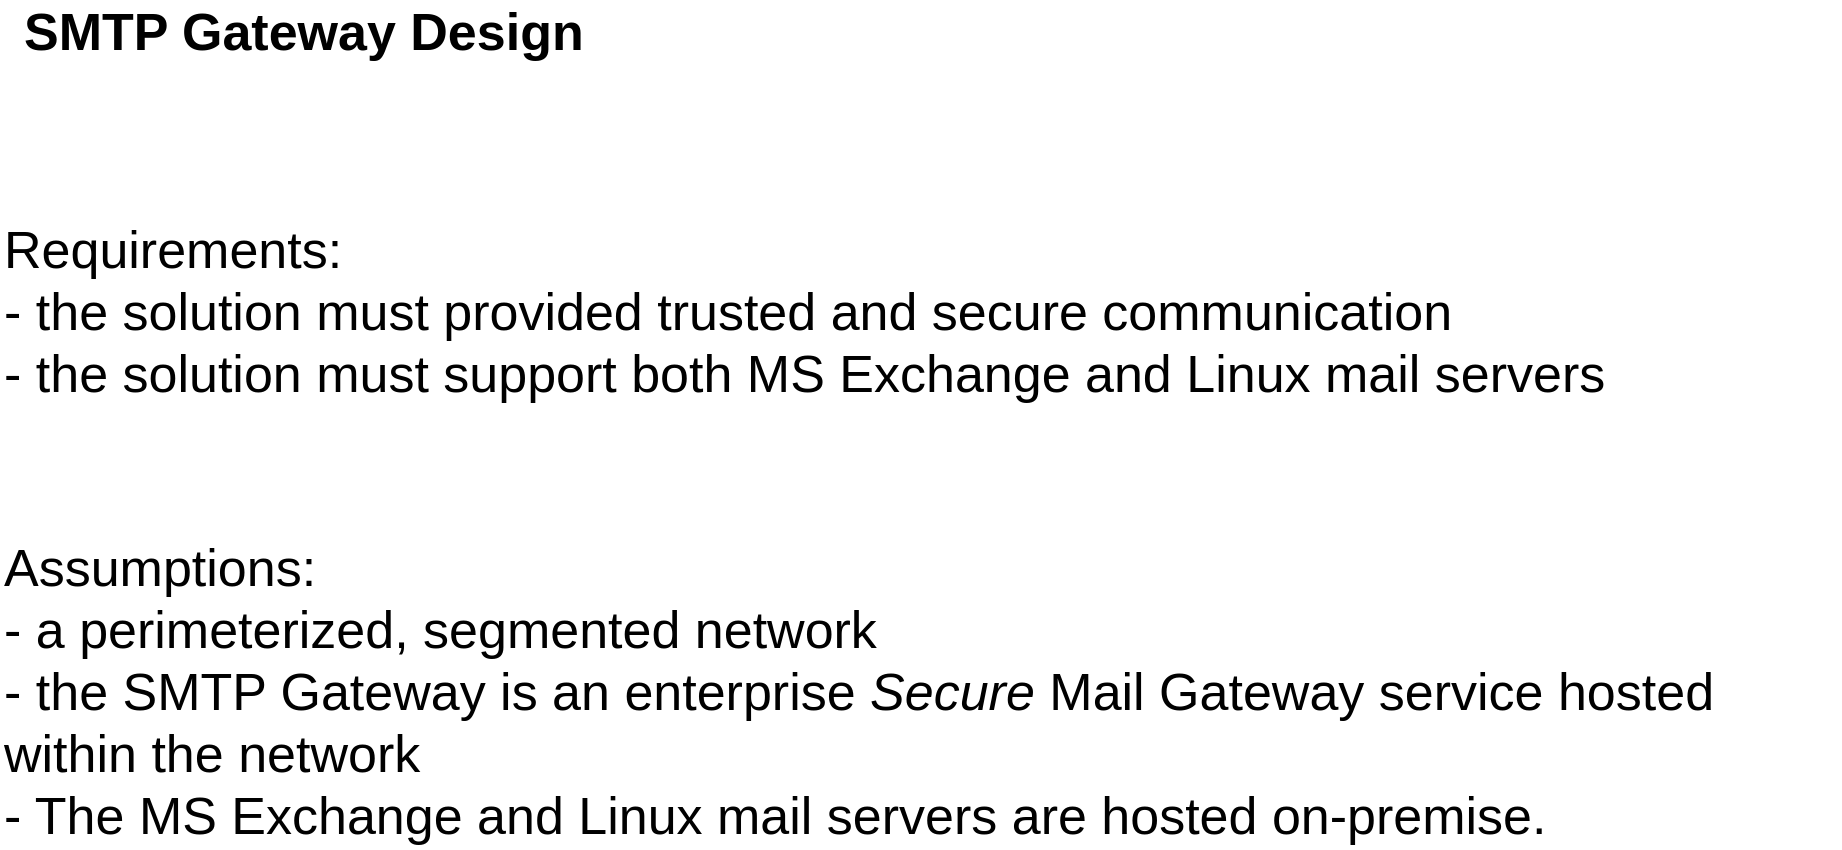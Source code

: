 <mxfile version="18.0.3" type="github" pages="4">
  <diagram id="jApyYVyt4Udr0EsSBP02" name="SEG Feature considerations">
    <mxGraphModel dx="1559" dy="986" grid="1" gridSize="10" guides="1" tooltips="1" connect="1" arrows="1" fold="1" page="1" pageScale="1" pageWidth="1100" pageHeight="850" math="0" shadow="0">
      <root>
        <mxCell id="0" />
        <mxCell id="1" parent="0" />
        <mxCell id="baYjomSHSM_FDcd-nVYS-2" value="Assumptions:&amp;nbsp;&lt;br&gt;&lt;div style=&quot;&quot;&gt;&lt;span style=&quot;background-color: initial;&quot;&gt;-&amp;nbsp;&lt;/span&gt;&lt;span style=&quot;background-color: initial;&quot;&gt;a perimeterized, segmented network&lt;/span&gt;&lt;/div&gt;&lt;div style=&quot;&quot;&gt;&lt;span style=&quot;background-color: initial;&quot;&gt;- the SMTP Gateway is an enterprise&amp;nbsp;&lt;i&gt;Secure&lt;/i&gt; Mail Gateway service hosted within the network&lt;/span&gt;&lt;/div&gt;&lt;div style=&quot;&quot;&gt;&lt;span style=&quot;background-color: initial;&quot;&gt;- The MS Exchange and Linux mail servers are hosted on-premise.&lt;/span&gt;&lt;/div&gt;" style="text;html=1;strokeColor=none;fillColor=none;align=left;verticalAlign=middle;whiteSpace=wrap;rounded=0;fontSize=26;" vertex="1" parent="1">
          <mxGeometry x="110" y="380" width="920" height="30" as="geometry" />
        </mxCell>
        <mxCell id="EwzuFjVHpDKlOVMrmXMl-2" value="Requirements:&amp;nbsp;&lt;br&gt;&lt;div style=&quot;&quot;&gt;&lt;span style=&quot;background-color: initial;&quot;&gt;- the solution must provided trusted and secure communication&lt;/span&gt;&lt;/div&gt;&lt;div style=&quot;&quot;&gt;&lt;span style=&quot;background-color: initial;&quot;&gt;- the solution must support both MS Exchange and Linux mail servers&lt;/span&gt;&lt;/div&gt;" style="text;html=1;strokeColor=none;fillColor=none;align=left;verticalAlign=middle;whiteSpace=wrap;rounded=0;fontSize=26;" vertex="1" parent="1">
          <mxGeometry x="110" y="190" width="830" height="30" as="geometry" />
        </mxCell>
        <mxCell id="EwzuFjVHpDKlOVMrmXMl-4" value="SMTP Gateway Design" style="text;html=1;strokeColor=none;fillColor=none;align=left;verticalAlign=middle;whiteSpace=wrap;rounded=0;fontSize=26;fontStyle=1" vertex="1" parent="1">
          <mxGeometry x="120" y="50" width="385" height="30" as="geometry" />
        </mxCell>
      </root>
    </mxGraphModel>
  </diagram>
  <diagram name="high level" id="e3a06f82-3646-2815-327d-82caf3d4e204">
    <mxGraphModel dx="5066" dy="986" grid="1" gridSize="10" guides="1" tooltips="1" connect="1" arrows="1" fold="1" page="1" pageScale="1.5" pageWidth="1169" pageHeight="826" background="none" math="0" shadow="0">
      <root>
        <mxCell id="0" style=";html=1;" />
        <mxCell id="1" style=";html=1;" parent="0" />
        <mxCell id="MS2HTz0OU2uAcDuZDVn_-14" style="edgeStyle=orthogonalEdgeStyle;rounded=0;orthogonalLoop=1;jettySize=auto;html=1;endArrow=none;endFill=0;" edge="1" parent="1" source="MS2HTz0OU2uAcDuZDVn_-1" target="MS2HTz0OU2uAcDuZDVn_-2">
          <mxGeometry relative="1" as="geometry" />
        </mxCell>
        <mxCell id="MS2HTz0OU2uAcDuZDVn_-1" value="" style="verticalLabelPosition=bottom;sketch=0;aspect=fixed;html=1;verticalAlign=top;strokeColor=none;align=center;outlineConnect=0;shape=mxgraph.citrix.laptop_1;" vertex="1" parent="1">
          <mxGeometry x="-3260" y="106.5" width="70.91" height="60" as="geometry" />
        </mxCell>
        <mxCell id="MS2HTz0OU2uAcDuZDVn_-15" style="edgeStyle=orthogonalEdgeStyle;rounded=0;orthogonalLoop=1;jettySize=auto;html=1;endArrow=none;endFill=0;" edge="1" parent="1" source="MS2HTz0OU2uAcDuZDVn_-2" target="MS2HTz0OU2uAcDuZDVn_-3">
          <mxGeometry relative="1" as="geometry" />
        </mxCell>
        <mxCell id="MS2HTz0OU2uAcDuZDVn_-2" value="" style="verticalLabelPosition=bottom;sketch=0;aspect=fixed;html=1;verticalAlign=top;strokeColor=none;align=center;outlineConnect=0;shape=mxgraph.citrix.license_server;" vertex="1" parent="1">
          <mxGeometry x="-3130" y="107.5" width="45.89" height="60" as="geometry" />
        </mxCell>
        <mxCell id="MS2HTz0OU2uAcDuZDVn_-17" style="edgeStyle=orthogonalEdgeStyle;rounded=0;orthogonalLoop=1;jettySize=auto;html=1;endArrow=none;endFill=0;" edge="1" parent="1" source="MS2HTz0OU2uAcDuZDVn_-3" target="-ZL5isNHjIAiVJMmVZmS-53">
          <mxGeometry relative="1" as="geometry">
            <mxPoint x="-2631" y="136.5" as="targetPoint" />
          </mxGeometry>
        </mxCell>
        <mxCell id="MS2HTz0OU2uAcDuZDVn_-18" style="edgeStyle=orthogonalEdgeStyle;rounded=0;orthogonalLoop=1;jettySize=auto;html=1;endArrow=none;endFill=0;" edge="1" parent="1" source="MS2HTz0OU2uAcDuZDVn_-3">
          <mxGeometry relative="1" as="geometry">
            <mxPoint x="-2882.5" y="235" as="targetPoint" />
            <Array as="points">
              <mxPoint x="-2850" y="210" />
              <mxPoint x="-2882" y="210" />
            </Array>
          </mxGeometry>
        </mxCell>
        <mxCell id="MS2HTz0OU2uAcDuZDVn_-3" value="" style="verticalLabelPosition=bottom;sketch=0;aspect=fixed;html=1;verticalAlign=top;strokeColor=none;align=center;outlineConnect=0;shape=mxgraph.citrix.cloud;" vertex="1" parent="1">
          <mxGeometry x="-2940" y="90" width="145.56" height="95" as="geometry" />
        </mxCell>
        <mxCell id="MS2HTz0OU2uAcDuZDVn_-30" style="edgeStyle=orthogonalEdgeStyle;rounded=0;orthogonalLoop=1;jettySize=auto;html=1;fontSize=26;endArrow=none;endFill=0;" edge="1" parent="1" target="MS2HTz0OU2uAcDuZDVn_-29">
          <mxGeometry relative="1" as="geometry">
            <mxPoint x="-2586.5" y="830" as="sourcePoint" />
            <Array as="points">
              <mxPoint x="-2610" y="830" />
              <mxPoint x="-2382" y="830" />
            </Array>
          </mxGeometry>
        </mxCell>
        <mxCell id="MS2HTz0OU2uAcDuZDVn_-11" value="Secure Email Gateway" style="verticalLabelPosition=bottom;sketch=0;aspect=fixed;html=1;verticalAlign=top;strokeColor=none;align=center;outlineConnect=0;shape=mxgraph.citrix.license_server;" vertex="1" parent="1">
          <mxGeometry x="-2724.5" y="328" width="65" height="85" as="geometry" />
        </mxCell>
        <mxCell id="MS2HTz0OU2uAcDuZDVn_-23" value="&lt;font style=&quot;font-size: 26px;&quot;&gt;Internet&lt;/font&gt;" style="text;html=1;strokeColor=none;fillColor=none;align=center;verticalAlign=middle;whiteSpace=wrap;rounded=0;rotation=-40;" vertex="1" parent="1">
          <mxGeometry x="-3450" y="100" width="60" height="40" as="geometry" />
        </mxCell>
        <mxCell id="MS2HTz0OU2uAcDuZDVn_-24" value="&lt;font style=&quot;&quot;&gt;&lt;font style=&quot;font-size: 26px;&quot;&gt;DMZ 1&lt;/font&gt;&lt;br&gt;&lt;/font&gt;" style="text;html=1;strokeColor=none;fillColor=none;align=center;verticalAlign=middle;whiteSpace=wrap;rounded=0;rotation=-40;" vertex="1" parent="1">
          <mxGeometry x="-3460" y="579" width="60" height="40" as="geometry" />
        </mxCell>
        <mxCell id="MS2HTz0OU2uAcDuZDVn_-26" value="&lt;font style=&quot;&quot;&gt;&lt;span style=&quot;font-size: 26px;&quot;&gt;Trusted Zone&lt;/span&gt;&lt;br&gt;&lt;/font&gt;" style="text;html=1;strokeColor=none;fillColor=none;align=center;verticalAlign=middle;whiteSpace=wrap;rounded=0;rotation=-40;" vertex="1" parent="1">
          <mxGeometry x="-3440" y="813" width="60" height="40" as="geometry" />
        </mxCell>
        <mxCell id="MS2HTz0OU2uAcDuZDVn_-29" value="" style="verticalLabelPosition=bottom;sketch=0;aspect=fixed;html=1;verticalAlign=top;strokeColor=none;align=center;outlineConnect=0;shape=mxgraph.citrix.firewall;fontSize=26;" vertex="1" parent="1">
          <mxGeometry x="-2440" y="650" width="75" height="93" as="geometry" />
        </mxCell>
        <mxCell id="MS2HTz0OU2uAcDuZDVn_-42" value="" style="rounded=0;whiteSpace=wrap;html=1;fontSize=26;align=left;fillColor=#d5e8d4;strokeColor=#82b366;" vertex="1" parent="1">
          <mxGeometry x="-2131.63" y="828" width="310" height="60" as="geometry" />
        </mxCell>
        <mxCell id="MS2HTz0OU2uAcDuZDVn_-43" value="" style="verticalLabelPosition=bottom;sketch=0;aspect=fixed;html=1;verticalAlign=top;strokeColor=none;align=center;outlineConnect=0;shape=mxgraph.citrix.laptop_2;fontSize=26;" vertex="1" parent="1">
          <mxGeometry x="-2103.25" y="839.75" width="48.95" height="36.5" as="geometry" />
        </mxCell>
        <mxCell id="MS2HTz0OU2uAcDuZDVn_-44" value="" style="verticalLabelPosition=bottom;sketch=0;aspect=fixed;html=1;verticalAlign=top;strokeColor=none;align=center;outlineConnect=0;shape=mxgraph.citrix.laptop_2;fontSize=26;" vertex="1" parent="1">
          <mxGeometry x="-2033.25" y="841.5" width="48.95" height="36.5" as="geometry" />
        </mxCell>
        <mxCell id="MS2HTz0OU2uAcDuZDVn_-45" value="" style="verticalLabelPosition=bottom;sketch=0;aspect=fixed;html=1;verticalAlign=top;strokeColor=none;align=center;outlineConnect=0;shape=mxgraph.citrix.laptop_2;fontSize=26;" vertex="1" parent="1">
          <mxGeometry x="-1963.25" y="841.5" width="48.95" height="36.5" as="geometry" />
        </mxCell>
        <mxCell id="MS2HTz0OU2uAcDuZDVn_-46" value="" style="verticalLabelPosition=bottom;sketch=0;aspect=fixed;html=1;verticalAlign=top;strokeColor=none;align=center;outlineConnect=0;shape=mxgraph.citrix.laptop_2;fontSize=26;" vertex="1" parent="1">
          <mxGeometry x="-1893.25" y="841.5" width="48.95" height="36.5" as="geometry" />
        </mxCell>
        <mxCell id="MS2HTz0OU2uAcDuZDVn_-50" style="edgeStyle=orthogonalEdgeStyle;rounded=0;orthogonalLoop=1;jettySize=auto;html=1;fontSize=26;endArrow=none;endFill=0;" edge="1" parent="1" source="MS2HTz0OU2uAcDuZDVn_-48" target="MS2HTz0OU2uAcDuZDVn_-29">
          <mxGeometry relative="1" as="geometry">
            <Array as="points">
              <mxPoint x="-2220" y="884" />
              <mxPoint x="-2220" y="758" />
              <mxPoint x="-2310" y="758" />
              <mxPoint x="-2310" y="698" />
            </Array>
          </mxGeometry>
        </mxCell>
        <mxCell id="MS2HTz0OU2uAcDuZDVn_-48" value="" style="verticalLabelPosition=bottom;sketch=0;aspect=fixed;html=1;verticalAlign=top;strokeColor=none;align=center;outlineConnect=0;shape=mxgraph.citrix.role_repeater;fillColor=#CCCCCC;gradientColor=#000000;gradientDirection=south;fontSize=26;" vertex="1" parent="1">
          <mxGeometry x="-2140" y="866" width="36.75" height="36.75" as="geometry" />
        </mxCell>
        <mxCell id="-ZL5isNHjIAiVJMmVZmS-62" style="edgeStyle=orthogonalEdgeStyle;rounded=0;orthogonalLoop=1;jettySize=auto;html=1;fontSize=12;endArrow=none;endFill=0;strokeWidth=1;" edge="1" parent="1" source="MS2HTz0OU2uAcDuZDVn_-51" target="MS2HTz0OU2uAcDuZDVn_-29">
          <mxGeometry relative="1" as="geometry">
            <mxPoint x="-2230" y="783" as="targetPoint" />
            <Array as="points">
              <mxPoint x="-2220" y="783" />
              <mxPoint x="-2220" y="758" />
              <mxPoint x="-2310" y="758" />
              <mxPoint x="-2310" y="694" />
            </Array>
          </mxGeometry>
        </mxCell>
        <mxCell id="MS2HTz0OU2uAcDuZDVn_-51" value="" style="rounded=0;whiteSpace=wrap;html=1;fontSize=26;align=left;fillColor=#d5e8d4;strokeColor=#82b366;" vertex="1" parent="1">
          <mxGeometry x="-2131.63" y="753" width="310" height="60" as="geometry" />
        </mxCell>
        <mxCell id="MS2HTz0OU2uAcDuZDVn_-52" value="" style="verticalLabelPosition=bottom;sketch=0;aspect=fixed;html=1;verticalAlign=top;strokeColor=none;align=center;outlineConnect=0;shape=mxgraph.citrix.laptop_2;fontSize=26;" vertex="1" parent="1">
          <mxGeometry x="-2111.63" y="764.75" width="48.95" height="36.5" as="geometry" />
        </mxCell>
        <mxCell id="MS2HTz0OU2uAcDuZDVn_-53" value="" style="verticalLabelPosition=bottom;sketch=0;aspect=fixed;html=1;verticalAlign=top;strokeColor=none;align=center;outlineConnect=0;shape=mxgraph.citrix.laptop_2;fontSize=26;" vertex="1" parent="1">
          <mxGeometry x="-2041.63" y="766.5" width="48.95" height="36.5" as="geometry" />
        </mxCell>
        <mxCell id="MS2HTz0OU2uAcDuZDVn_-54" value="" style="verticalLabelPosition=bottom;sketch=0;aspect=fixed;html=1;verticalAlign=top;strokeColor=none;align=center;outlineConnect=0;shape=mxgraph.citrix.laptop_2;fontSize=26;" vertex="1" parent="1">
          <mxGeometry x="-1971.63" y="766.5" width="48.95" height="36.5" as="geometry" />
        </mxCell>
        <mxCell id="MS2HTz0OU2uAcDuZDVn_-55" value="" style="verticalLabelPosition=bottom;sketch=0;aspect=fixed;html=1;verticalAlign=top;strokeColor=none;align=center;outlineConnect=0;shape=mxgraph.citrix.laptop_2;fontSize=26;" vertex="1" parent="1">
          <mxGeometry x="-1901.63" y="766.5" width="48.95" height="36.5" as="geometry" />
        </mxCell>
        <mxCell id="MS2HTz0OU2uAcDuZDVn_-61" value="Office Network" style="verticalLabelPosition=bottom;sketch=0;aspect=fixed;html=1;verticalAlign=top;strokeColor=none;align=center;outlineConnect=0;shape=mxgraph.citrix.site;fontSize=26;" vertex="1" parent="1">
          <mxGeometry x="-2037.41" y="530" width="74.16" height="70" as="geometry" />
        </mxCell>
        <mxCell id="-ZL5isNHjIAiVJMmVZmS-74" style="edgeStyle=orthogonalEdgeStyle;rounded=0;orthogonalLoop=1;jettySize=auto;html=1;fontSize=21;endArrow=none;endFill=0;strokeWidth=1;" edge="1" parent="1" target="-ZL5isNHjIAiVJMmVZmS-68">
          <mxGeometry relative="1" as="geometry">
            <mxPoint x="-2750" y="848.3" as="sourcePoint" />
          </mxGeometry>
        </mxCell>
        <mxCell id="HjmneazlSj1odOkmcWlp-2" style="edgeStyle=orthogonalEdgeStyle;rounded=0;orthogonalLoop=1;jettySize=auto;html=1;fontSize=14;fontColor=#000000;endArrow=none;endFill=0;strokeWidth=1;" edge="1" parent="1" source="MS2HTz0OU2uAcDuZDVn_-10" target="MS2HTz0OU2uAcDuZDVn_-27">
          <mxGeometry relative="1" as="geometry" />
        </mxCell>
        <mxCell id="HjmneazlSj1odOkmcWlp-5" value="SMTPS" style="edgeLabel;html=1;align=center;verticalAlign=middle;resizable=0;points=[];fontSize=14;fontColor=#000000;" vertex="1" connectable="0" parent="HjmneazlSj1odOkmcWlp-2">
          <mxGeometry x="-0.788" y="1" relative="1" as="geometry">
            <mxPoint as="offset" />
          </mxGeometry>
        </mxCell>
        <mxCell id="MS2HTz0OU2uAcDuZDVn_-10" value="Exchange" style="verticalLabelPosition=bottom;sketch=0;aspect=fixed;html=1;verticalAlign=top;strokeColor=none;align=center;outlineConnect=0;shape=mxgraph.citrix.smtp_server;" vertex="1" parent="1">
          <mxGeometry x="-2700" y="790.5" width="76" height="92" as="geometry" />
        </mxCell>
        <mxCell id="-ZL5isNHjIAiVJMmVZmS-4" value="" style="endArrow=none;dashed=1;html=1;dashPattern=1 3;strokeWidth=4;rounded=0;fontSize=12;fillColor=#d80073;strokeColor=#A50040;" edge="1" parent="1">
          <mxGeometry width="50" height="50" relative="1" as="geometry">
            <mxPoint x="-3470" y="268" as="sourcePoint" />
            <mxPoint x="-2450" y="268" as="targetPoint" />
          </mxGeometry>
        </mxCell>
        <mxCell id="-ZL5isNHjIAiVJMmVZmS-61" style="edgeStyle=orthogonalEdgeStyle;rounded=0;orthogonalLoop=1;jettySize=auto;html=1;fontSize=12;endArrow=none;endFill=0;strokeWidth=1;" edge="1" parent="1" source="MS2HTz0OU2uAcDuZDVn_-5" target="MS2HTz0OU2uAcDuZDVn_-11">
          <mxGeometry relative="1" as="geometry" />
        </mxCell>
        <mxCell id="EidLaiFyTw0n2LER88-Q-2" value="SMTPS" style="edgeLabel;html=1;align=center;verticalAlign=middle;resizable=0;points=[];fontSize=14;fontColor=#000000;" vertex="1" connectable="0" parent="-ZL5isNHjIAiVJMmVZmS-61">
          <mxGeometry x="0.857" y="-1" relative="1" as="geometry">
            <mxPoint x="-11" y="-1" as="offset" />
          </mxGeometry>
        </mxCell>
        <mxCell id="MS2HTz0OU2uAcDuZDVn_-5" value="Internet Firewall" style="verticalLabelPosition=bottom;sketch=0;aspect=fixed;html=1;verticalAlign=top;strokeColor=none;align=center;outlineConnect=0;shape=mxgraph.citrix.firewall;" vertex="1" parent="1">
          <mxGeometry x="-2910" y="235" width="75" height="93" as="geometry" />
        </mxCell>
        <mxCell id="-ZL5isNHjIAiVJMmVZmS-5" value="" style="endArrow=none;dashed=1;html=1;dashPattern=1 3;strokeWidth=4;rounded=0;fontSize=12;fillColor=#d80073;strokeColor=#A50040;" edge="1" parent="1">
          <mxGeometry width="50" height="50" relative="1" as="geometry">
            <mxPoint x="-3469.5" y="697" as="sourcePoint" />
            <mxPoint x="-2449.5" y="697" as="targetPoint" />
          </mxGeometry>
        </mxCell>
        <mxCell id="HjmneazlSj1odOkmcWlp-4" style="edgeStyle=orthogonalEdgeStyle;rounded=0;orthogonalLoop=1;jettySize=auto;html=1;fontSize=14;fontColor=#000000;endArrow=none;endFill=0;strokeWidth=1;" edge="1" parent="1" source="MS2HTz0OU2uAcDuZDVn_-27" target="-ZL5isNHjIAiVJMmVZmS-56">
          <mxGeometry relative="1" as="geometry" />
        </mxCell>
        <mxCell id="MS2HTz0OU2uAcDuZDVn_-27" value="" style="verticalLabelPosition=bottom;sketch=0;aspect=fixed;html=1;verticalAlign=top;strokeColor=none;align=center;outlineConnect=0;shape=mxgraph.citrix.firewall;" vertex="1" parent="1">
          <mxGeometry x="-2909" y="630" width="75" height="93" as="geometry" />
        </mxCell>
        <mxCell id="-ZL5isNHjIAiVJMmVZmS-6" value="" style="endArrow=none;dashed=1;html=1;dashPattern=1 3;strokeWidth=4;rounded=0;fontSize=12;fillColor=#d80073;strokeColor=#A50040;" edge="1" parent="1">
          <mxGeometry width="50" height="50" relative="1" as="geometry">
            <mxPoint x="-3480" y="960" as="sourcePoint" />
            <mxPoint x="-2450" y="960" as="targetPoint" />
          </mxGeometry>
        </mxCell>
        <mxCell id="-ZL5isNHjIAiVJMmVZmS-53" value="Public DNS" style="verticalLabelPosition=bottom;sketch=0;aspect=fixed;html=1;verticalAlign=top;strokeColor=none;align=center;outlineConnect=0;shape=mxgraph.citrix.dns_server;fontSize=12;" vertex="1" parent="1">
          <mxGeometry x="-2624" y="91.25" width="76.5" height="92.5" as="geometry" />
        </mxCell>
        <mxCell id="-ZL5isNHjIAiVJMmVZmS-54" value="" style="endArrow=none;dashed=1;html=1;dashPattern=1 3;strokeWidth=4;rounded=0;fontSize=12;fillColor=#d80073;strokeColor=#A50040;" edge="1" parent="1">
          <mxGeometry width="50" height="50" relative="1" as="geometry">
            <mxPoint x="-3470" y="483.25" as="sourcePoint" />
            <mxPoint x="-2450" y="483.25" as="targetPoint" />
          </mxGeometry>
        </mxCell>
        <mxCell id="-ZL5isNHjIAiVJMmVZmS-55" value="&lt;font style=&quot;&quot;&gt;&lt;font style=&quot;font-size: 26px;&quot;&gt;DMZ 0&lt;/font&gt;&lt;br&gt;&lt;/font&gt;" style="text;html=1;strokeColor=none;fillColor=none;align=center;verticalAlign=middle;whiteSpace=wrap;rounded=0;rotation=-40;" vertex="1" parent="1">
          <mxGeometry x="-3460" y="352.63" width="60" height="35.75" as="geometry" />
        </mxCell>
        <mxCell id="-ZL5isNHjIAiVJMmVZmS-60" style="edgeStyle=orthogonalEdgeStyle;rounded=0;orthogonalLoop=1;jettySize=auto;html=1;fontSize=12;endArrow=none;endFill=0;strokeWidth=1;" edge="1" parent="1" source="-ZL5isNHjIAiVJMmVZmS-56" target="MS2HTz0OU2uAcDuZDVn_-11">
          <mxGeometry relative="1" as="geometry">
            <Array as="points">
              <mxPoint x="-2872" y="390" />
            </Array>
          </mxGeometry>
        </mxCell>
        <mxCell id="-ZL5isNHjIAiVJMmVZmS-56" value="" style="verticalLabelPosition=bottom;sketch=0;aspect=fixed;html=1;verticalAlign=top;strokeColor=none;align=center;outlineConnect=0;shape=mxgraph.citrix.firewall;" vertex="1" parent="1">
          <mxGeometry x="-2910" y="447.75" width="75" height="93" as="geometry" />
        </mxCell>
        <mxCell id="-ZL5isNHjIAiVJMmVZmS-63" value="&lt;font style=&quot;&quot;&gt;&lt;b style=&quot;&quot;&gt;&lt;font style=&quot;font-size: 21px;&quot;&gt;DMZ 0&lt;/font&gt;&lt;/b&gt;&lt;span style=&quot;font-size: 18px;&quot;&gt;: Security and Content Filtering services, e.g. WAF, Secure Mail Gateway&lt;/span&gt;&lt;br&gt;&lt;font style=&quot;font-size: 21px;&quot;&gt;&lt;b&gt;DMZ 1&lt;/b&gt;&lt;/font&gt;&lt;span style=&quot;font-size: 18px;&quot;&gt;: Authn/Authz Appliances, e.g. Reverse Proxies, IDP&#39;s&lt;/span&gt;&lt;br&gt;&lt;b style=&quot;&quot;&gt;&lt;font style=&quot;font-size: 21px;&quot;&gt;TZ&lt;/font&gt;&lt;/b&gt;&lt;span style=&quot;font-size: 18px;&quot;&gt;: Trusted zone, e.g Web Servers, Mail Servers; strictly authenticated flows; specialized subdivisions are possible.&lt;br&gt;&lt;/span&gt;&lt;font style=&quot;font-size: 21px;&quot;&gt;&lt;b&gt;DZ&lt;/b&gt;&lt;/font&gt;&lt;font style=&quot;font-size: 18px;&quot;&gt;: Data Zone for databases and LDAP services&lt;/font&gt;&lt;br&gt;&lt;/font&gt;" style="text;html=1;strokeColor=none;fillColor=none;align=left;verticalAlign=middle;whiteSpace=wrap;rounded=0;fontSize=12;rotation=0;" vertex="1" parent="1">
          <mxGeometry x="-2350" y="250" width="590" height="30" as="geometry" />
        </mxCell>
        <mxCell id="-ZL5isNHjIAiVJMmVZmS-66" value="&lt;font style=&quot;&quot;&gt;&lt;span style=&quot;font-size: 26px;&quot;&gt;Data Zone&lt;/span&gt;&lt;br&gt;&lt;/font&gt;" style="text;html=1;strokeColor=none;fillColor=none;align=center;verticalAlign=middle;whiteSpace=wrap;rounded=0;rotation=-40;" vertex="1" parent="1">
          <mxGeometry x="-3440" y="1090" width="60" height="40" as="geometry" />
        </mxCell>
        <mxCell id="-ZL5isNHjIAiVJMmVZmS-75" style="edgeStyle=orthogonalEdgeStyle;rounded=0;orthogonalLoop=1;jettySize=auto;html=1;fontSize=21;endArrow=none;endFill=0;strokeWidth=1;" edge="1" parent="1" source="-ZL5isNHjIAiVJMmVZmS-68" target="-ZL5isNHjIAiVJMmVZmS-77">
          <mxGeometry relative="1" as="geometry">
            <mxPoint x="-2630" y="1080" as="targetPoint" />
            <Array as="points">
              <mxPoint x="-2861" y="1030" />
              <mxPoint x="-2720" y="1030" />
            </Array>
          </mxGeometry>
        </mxCell>
        <mxCell id="HjmneazlSj1odOkmcWlp-6" value="3569" style="edgeLabel;html=1;align=center;verticalAlign=middle;resizable=0;points=[];fontSize=14;fontColor=#000000;" vertex="1" connectable="0" parent="-ZL5isNHjIAiVJMmVZmS-75">
          <mxGeometry x="0.173" y="3" relative="1" as="geometry">
            <mxPoint x="44" y="33" as="offset" />
          </mxGeometry>
        </mxCell>
        <mxCell id="-ZL5isNHjIAiVJMmVZmS-68" value="" style="verticalLabelPosition=bottom;sketch=0;aspect=fixed;html=1;verticalAlign=top;strokeColor=none;align=center;outlineConnect=0;shape=mxgraph.citrix.firewall;" vertex="1" parent="1">
          <mxGeometry x="-2899" y="902.75" width="75" height="93" as="geometry" />
        </mxCell>
        <mxCell id="-ZL5isNHjIAiVJMmVZmS-77" value="AD" style="verticalLabelPosition=bottom;sketch=0;aspect=fixed;html=1;verticalAlign=top;strokeColor=none;align=center;outlineConnect=0;shape=mxgraph.citrix.database_server;fontSize=21;" vertex="1" parent="1">
          <mxGeometry x="-2732" y="1070" width="80" height="90" as="geometry" />
        </mxCell>
        <mxCell id="-ZL5isNHjIAiVJMmVZmS-80" value="Production" style="text;html=1;strokeColor=none;fillColor=none;align=center;verticalAlign=middle;whiteSpace=wrap;rounded=0;fontSize=45;fontColor=#FF0000;" vertex="1" parent="1">
          <mxGeometry x="-2140" y="40" width="60" height="30" as="geometry" />
        </mxCell>
        <mxCell id="qslBiHPvFCz3kHwW0v_K-1" value="" style="verticalLabelPosition=bottom;sketch=0;aspect=fixed;html=1;verticalAlign=top;strokeColor=none;align=center;outlineConnect=0;shape=mxgraph.citrix.firewall;fontSize=26;" vertex="1" parent="1">
          <mxGeometry x="-2440" y="437" width="75" height="93" as="geometry" />
        </mxCell>
        <mxCell id="yor0srDy2hJoe93dbZHR-1" value="" style="verticalLabelPosition=bottom;sketch=0;aspect=fixed;html=1;verticalAlign=top;strokeColor=none;align=center;outlineConnect=0;shape=mxgraph.citrix.firewall;fontSize=26;" vertex="1" parent="1">
          <mxGeometry x="-2440" y="920" width="75" height="93" as="geometry" />
        </mxCell>
      </root>
    </mxGraphModel>
  </diagram>
  <diagram name="high level (DEV)" id="sB-gzQ24y7XR0osAuDt7">
    <mxGraphModel dx="5066" dy="986" grid="1" gridSize="10" guides="1" tooltips="1" connect="1" arrows="1" fold="1" page="1" pageScale="1.5" pageWidth="1169" pageHeight="826" background="none" math="0" shadow="0">
      <root>
        <mxCell id="ZP6E8Msi36bvybZyYE74-0" style=";html=1;" />
        <mxCell id="ZP6E8Msi36bvybZyYE74-1" style=";html=1;" parent="ZP6E8Msi36bvybZyYE74-0" />
        <mxCell id="ZP6E8Msi36bvybZyYE74-2" style="edgeStyle=orthogonalEdgeStyle;rounded=0;orthogonalLoop=1;jettySize=auto;html=1;endArrow=none;endFill=0;" edge="1" parent="ZP6E8Msi36bvybZyYE74-1" source="ZP6E8Msi36bvybZyYE74-3" target="ZP6E8Msi36bvybZyYE74-5">
          <mxGeometry relative="1" as="geometry" />
        </mxCell>
        <mxCell id="ZP6E8Msi36bvybZyYE74-3" value="" style="verticalLabelPosition=bottom;sketch=0;aspect=fixed;html=1;verticalAlign=top;strokeColor=none;align=center;outlineConnect=0;shape=mxgraph.citrix.laptop_1;" vertex="1" parent="ZP6E8Msi36bvybZyYE74-1">
          <mxGeometry x="-3270" y="107.5" width="70.91" height="60" as="geometry" />
        </mxCell>
        <mxCell id="ZP6E8Msi36bvybZyYE74-4" style="edgeStyle=orthogonalEdgeStyle;rounded=0;orthogonalLoop=1;jettySize=auto;html=1;endArrow=none;endFill=0;" edge="1" parent="ZP6E8Msi36bvybZyYE74-1" source="ZP6E8Msi36bvybZyYE74-5" target="ZP6E8Msi36bvybZyYE74-8">
          <mxGeometry relative="1" as="geometry" />
        </mxCell>
        <mxCell id="ZP6E8Msi36bvybZyYE74-5" value="" style="verticalLabelPosition=bottom;sketch=0;aspect=fixed;html=1;verticalAlign=top;strokeColor=none;align=center;outlineConnect=0;shape=mxgraph.citrix.license_server;" vertex="1" parent="ZP6E8Msi36bvybZyYE74-1">
          <mxGeometry x="-3130" y="107.5" width="45.89" height="60" as="geometry" />
        </mxCell>
        <mxCell id="ZP6E8Msi36bvybZyYE74-6" style="edgeStyle=orthogonalEdgeStyle;rounded=0;orthogonalLoop=1;jettySize=auto;html=1;endArrow=none;endFill=0;" edge="1" parent="ZP6E8Msi36bvybZyYE74-1" source="ZP6E8Msi36bvybZyYE74-8" target="ZP6E8Msi36bvybZyYE74-40">
          <mxGeometry relative="1" as="geometry">
            <mxPoint x="-2631" y="136.5" as="targetPoint" />
          </mxGeometry>
        </mxCell>
        <mxCell id="ZP6E8Msi36bvybZyYE74-8" value="" style="verticalLabelPosition=bottom;sketch=0;aspect=fixed;html=1;verticalAlign=top;strokeColor=none;align=center;outlineConnect=0;shape=mxgraph.citrix.cloud;" vertex="1" parent="ZP6E8Msi36bvybZyYE74-1">
          <mxGeometry x="-2940" y="90" width="145.56" height="95" as="geometry" />
        </mxCell>
        <mxCell id="ZP6E8Msi36bvybZyYE74-9" style="edgeStyle=orthogonalEdgeStyle;rounded=0;orthogonalLoop=1;jettySize=auto;html=1;endArrow=none;endFill=0;" edge="1" parent="ZP6E8Msi36bvybZyYE74-1" source="ZP6E8Msi36bvybZyYE74-44" target="ZP6E8Msi36bvybZyYE74-33">
          <mxGeometry relative="1" as="geometry">
            <mxPoint x="-2692" y="447.75" as="sourcePoint" />
            <Array as="points">
              <mxPoint x="-2860" y="837" />
            </Array>
          </mxGeometry>
        </mxCell>
        <mxCell id="vDBwevDJQfiuDSJaTTQ6-1" value="SMTPS" style="edgeLabel;html=1;align=center;verticalAlign=middle;resizable=0;points=[];fontSize=14;fontColor=#000000;" vertex="1" connectable="0" parent="ZP6E8Msi36bvybZyYE74-9">
          <mxGeometry x="0.873" y="-4" relative="1" as="geometry">
            <mxPoint as="offset" />
          </mxGeometry>
        </mxCell>
        <mxCell id="ZP6E8Msi36bvybZyYE74-10" style="edgeStyle=orthogonalEdgeStyle;rounded=0;orthogonalLoop=1;jettySize=auto;html=1;fontSize=26;endArrow=none;endFill=0;" edge="1" parent="ZP6E8Msi36bvybZyYE74-1" source="ZP6E8Msi36bvybZyYE74-33" target="ZP6E8Msi36bvybZyYE74-15">
          <mxGeometry relative="1" as="geometry">
            <mxPoint x="-3050" y="850" as="sourcePoint" />
            <Array as="points">
              <mxPoint x="-2382" y="850" />
            </Array>
          </mxGeometry>
        </mxCell>
        <mxCell id="ZP6E8Msi36bvybZyYE74-11" value="DEV Secure Email Gateway" style="verticalLabelPosition=bottom;sketch=0;aspect=fixed;html=1;verticalAlign=top;strokeColor=none;align=center;outlineConnect=0;shape=mxgraph.citrix.license_server;" vertex="1" parent="ZP6E8Msi36bvybZyYE74-1">
          <mxGeometry x="-3139.56" y="340" width="65" height="85" as="geometry" />
        </mxCell>
        <mxCell id="ZP6E8Msi36bvybZyYE74-12" value="&lt;font style=&quot;font-size: 26px;&quot;&gt;Internet&lt;/font&gt;" style="text;html=1;strokeColor=none;fillColor=none;align=center;verticalAlign=middle;whiteSpace=wrap;rounded=0;rotation=-40;" vertex="1" parent="ZP6E8Msi36bvybZyYE74-1">
          <mxGeometry x="-3450" y="100" width="60" height="40" as="geometry" />
        </mxCell>
        <mxCell id="ZP6E8Msi36bvybZyYE74-13" value="&lt;font style=&quot;&quot;&gt;&lt;font style=&quot;font-size: 26px;&quot;&gt;DMZ 1&lt;/font&gt;&lt;br&gt;&lt;/font&gt;" style="text;html=1;strokeColor=none;fillColor=none;align=center;verticalAlign=middle;whiteSpace=wrap;rounded=0;rotation=-40;" vertex="1" parent="ZP6E8Msi36bvybZyYE74-1">
          <mxGeometry x="-3460" y="579" width="60" height="40" as="geometry" />
        </mxCell>
        <mxCell id="ZP6E8Msi36bvybZyYE74-14" value="&lt;font style=&quot;&quot;&gt;&lt;span style=&quot;font-size: 26px;&quot;&gt;Trusted Zone&lt;/span&gt;&lt;br&gt;&lt;/font&gt;" style="text;html=1;strokeColor=none;fillColor=none;align=center;verticalAlign=middle;whiteSpace=wrap;rounded=0;rotation=-40;" vertex="1" parent="ZP6E8Msi36bvybZyYE74-1">
          <mxGeometry x="-3440" y="813" width="60" height="40" as="geometry" />
        </mxCell>
        <mxCell id="ZP6E8Msi36bvybZyYE74-15" value="" style="verticalLabelPosition=bottom;sketch=0;aspect=fixed;html=1;verticalAlign=top;strokeColor=none;align=center;outlineConnect=0;shape=mxgraph.citrix.firewall;fontSize=26;" vertex="1" parent="ZP6E8Msi36bvybZyYE74-1">
          <mxGeometry x="-2450" y="647" width="75" height="93" as="geometry" />
        </mxCell>
        <mxCell id="ZP6E8Msi36bvybZyYE74-16" value="" style="rounded=0;whiteSpace=wrap;html=1;fontSize=26;align=left;fillColor=#d5e8d4;strokeColor=#82b366;" vertex="1" parent="ZP6E8Msi36bvybZyYE74-1">
          <mxGeometry x="-2131.63" y="935" width="310" height="60" as="geometry" />
        </mxCell>
        <mxCell id="ZP6E8Msi36bvybZyYE74-17" value="" style="verticalLabelPosition=bottom;sketch=0;aspect=fixed;html=1;verticalAlign=top;strokeColor=none;align=center;outlineConnect=0;shape=mxgraph.citrix.laptop_2;fontSize=26;" vertex="1" parent="ZP6E8Msi36bvybZyYE74-1">
          <mxGeometry x="-2103.25" y="946.75" width="48.95" height="36.5" as="geometry" />
        </mxCell>
        <mxCell id="ZP6E8Msi36bvybZyYE74-18" value="" style="verticalLabelPosition=bottom;sketch=0;aspect=fixed;html=1;verticalAlign=top;strokeColor=none;align=center;outlineConnect=0;shape=mxgraph.citrix.laptop_2;fontSize=26;" vertex="1" parent="ZP6E8Msi36bvybZyYE74-1">
          <mxGeometry x="-2033.25" y="948.5" width="48.95" height="36.5" as="geometry" />
        </mxCell>
        <mxCell id="ZP6E8Msi36bvybZyYE74-19" value="" style="verticalLabelPosition=bottom;sketch=0;aspect=fixed;html=1;verticalAlign=top;strokeColor=none;align=center;outlineConnect=0;shape=mxgraph.citrix.laptop_2;fontSize=26;" vertex="1" parent="ZP6E8Msi36bvybZyYE74-1">
          <mxGeometry x="-1963.25" y="948.5" width="48.95" height="36.5" as="geometry" />
        </mxCell>
        <mxCell id="ZP6E8Msi36bvybZyYE74-20" value="" style="verticalLabelPosition=bottom;sketch=0;aspect=fixed;html=1;verticalAlign=top;strokeColor=none;align=center;outlineConnect=0;shape=mxgraph.citrix.laptop_2;fontSize=26;" vertex="1" parent="ZP6E8Msi36bvybZyYE74-1">
          <mxGeometry x="-1893.25" y="948.5" width="48.95" height="36.5" as="geometry" />
        </mxCell>
        <mxCell id="ZP6E8Msi36bvybZyYE74-21" style="edgeStyle=orthogonalEdgeStyle;rounded=0;orthogonalLoop=1;jettySize=auto;html=1;fontSize=26;endArrow=none;endFill=0;" edge="1" parent="ZP6E8Msi36bvybZyYE74-1" source="ZP6E8Msi36bvybZyYE74-22" target="ZP6E8Msi36bvybZyYE74-15">
          <mxGeometry relative="1" as="geometry">
            <Array as="points">
              <mxPoint x="-2150" y="991" />
              <mxPoint x="-2150" y="950" />
              <mxPoint x="-2220" y="950" />
              <mxPoint x="-2220" y="758" />
              <mxPoint x="-2310" y="758" />
              <mxPoint x="-2310" y="694" />
            </Array>
          </mxGeometry>
        </mxCell>
        <mxCell id="ZP6E8Msi36bvybZyYE74-22" value="" style="verticalLabelPosition=bottom;sketch=0;aspect=fixed;html=1;verticalAlign=top;strokeColor=none;align=center;outlineConnect=0;shape=mxgraph.citrix.role_repeater;fillColor=#CCCCCC;gradientColor=#000000;gradientDirection=south;fontSize=26;" vertex="1" parent="ZP6E8Msi36bvybZyYE74-1">
          <mxGeometry x="-2140" y="973" width="36.75" height="36.75" as="geometry" />
        </mxCell>
        <mxCell id="ZP6E8Msi36bvybZyYE74-23" style="edgeStyle=orthogonalEdgeStyle;rounded=0;orthogonalLoop=1;jettySize=auto;html=1;fontSize=12;endArrow=none;endFill=0;strokeWidth=1;" edge="1" parent="ZP6E8Msi36bvybZyYE74-1" source="ZP6E8Msi36bvybZyYE74-24" target="ZP6E8Msi36bvybZyYE74-15">
          <mxGeometry relative="1" as="geometry">
            <mxPoint x="-2230" y="783" as="targetPoint" />
            <Array as="points">
              <mxPoint x="-1977" y="830" />
              <mxPoint x="-2220" y="830" />
              <mxPoint x="-2220" y="758" />
              <mxPoint x="-2310" y="758" />
              <mxPoint x="-2310" y="694" />
            </Array>
          </mxGeometry>
        </mxCell>
        <mxCell id="ZP6E8Msi36bvybZyYE74-24" value="" style="rounded=0;whiteSpace=wrap;html=1;fontSize=26;align=left;fillColor=#d5e8d4;strokeColor=#82b366;" vertex="1" parent="ZP6E8Msi36bvybZyYE74-1">
          <mxGeometry x="-2131.63" y="860" width="310" height="60" as="geometry" />
        </mxCell>
        <mxCell id="ZP6E8Msi36bvybZyYE74-25" value="" style="verticalLabelPosition=bottom;sketch=0;aspect=fixed;html=1;verticalAlign=top;strokeColor=none;align=center;outlineConnect=0;shape=mxgraph.citrix.laptop_2;fontSize=26;" vertex="1" parent="ZP6E8Msi36bvybZyYE74-1">
          <mxGeometry x="-2111.63" y="871.75" width="48.95" height="36.5" as="geometry" />
        </mxCell>
        <mxCell id="ZP6E8Msi36bvybZyYE74-26" value="" style="verticalLabelPosition=bottom;sketch=0;aspect=fixed;html=1;verticalAlign=top;strokeColor=none;align=center;outlineConnect=0;shape=mxgraph.citrix.laptop_2;fontSize=26;" vertex="1" parent="ZP6E8Msi36bvybZyYE74-1">
          <mxGeometry x="-2041.63" y="873.5" width="48.95" height="36.5" as="geometry" />
        </mxCell>
        <mxCell id="ZP6E8Msi36bvybZyYE74-27" value="" style="verticalLabelPosition=bottom;sketch=0;aspect=fixed;html=1;verticalAlign=top;strokeColor=none;align=center;outlineConnect=0;shape=mxgraph.citrix.laptop_2;fontSize=26;" vertex="1" parent="ZP6E8Msi36bvybZyYE74-1">
          <mxGeometry x="-1971.63" y="873.5" width="48.95" height="36.5" as="geometry" />
        </mxCell>
        <mxCell id="ZP6E8Msi36bvybZyYE74-28" value="" style="verticalLabelPosition=bottom;sketch=0;aspect=fixed;html=1;verticalAlign=top;strokeColor=none;align=center;outlineConnect=0;shape=mxgraph.citrix.laptop_2;fontSize=26;" vertex="1" parent="ZP6E8Msi36bvybZyYE74-1">
          <mxGeometry x="-1901.63" y="873.5" width="48.95" height="36.5" as="geometry" />
        </mxCell>
        <mxCell id="ZP6E8Msi36bvybZyYE74-29" value="Office Network" style="verticalLabelPosition=bottom;sketch=0;aspect=fixed;html=1;verticalAlign=top;strokeColor=none;align=center;outlineConnect=0;shape=mxgraph.citrix.site;fontSize=26;" vertex="1" parent="ZP6E8Msi36bvybZyYE74-1">
          <mxGeometry x="-1992.68" y="430" width="74.16" height="70" as="geometry" />
        </mxCell>
        <mxCell id="ZP6E8Msi36bvybZyYE74-31" style="edgeStyle=orthogonalEdgeStyle;rounded=0;orthogonalLoop=1;jettySize=auto;html=1;fontSize=21;endArrow=none;endFill=0;strokeWidth=1;" edge="1" parent="ZP6E8Msi36bvybZyYE74-1" source="ZP6E8Msi36bvybZyYE74-33" target="ZP6E8Msi36bvybZyYE74-49">
          <mxGeometry relative="1" as="geometry">
            <mxPoint x="-3016.5" y="870" as="sourcePoint" />
            <Array as="points">
              <mxPoint x="-3092" y="870" />
              <mxPoint x="-2958" y="870" />
              <mxPoint x="-2958" y="949" />
            </Array>
          </mxGeometry>
        </mxCell>
        <mxCell id="ZP6E8Msi36bvybZyYE74-33" value="Linux mail server" style="verticalLabelPosition=bottom;sketch=0;aspect=fixed;html=1;verticalAlign=top;strokeColor=none;align=center;outlineConnect=0;shape=mxgraph.citrix.smtp_server;" vertex="1" parent="ZP6E8Msi36bvybZyYE74-1">
          <mxGeometry x="-3130" y="770" width="76" height="92" as="geometry" />
        </mxCell>
        <mxCell id="ZP6E8Msi36bvybZyYE74-34" value="" style="endArrow=none;dashed=1;html=1;dashPattern=1 3;strokeWidth=4;rounded=0;fontSize=12;fillColor=#d80073;strokeColor=#A50040;" edge="1" parent="ZP6E8Msi36bvybZyYE74-1">
          <mxGeometry width="50" height="50" relative="1" as="geometry">
            <mxPoint x="-3470" y="268" as="sourcePoint" />
            <mxPoint x="-2450" y="268" as="targetPoint" />
          </mxGeometry>
        </mxCell>
        <mxCell id="ZP6E8Msi36bvybZyYE74-35" style="edgeStyle=orthogonalEdgeStyle;rounded=0;orthogonalLoop=1;jettySize=auto;html=1;fontSize=12;endArrow=none;endFill=0;strokeWidth=1;" edge="1" parent="ZP6E8Msi36bvybZyYE74-1" source="oAIUZhP5bazgCEgnIMyF-11" target="ZP6E8Msi36bvybZyYE74-11">
          <mxGeometry relative="1" as="geometry">
            <Array as="points">
              <mxPoint x="-2412" y="370" />
            </Array>
          </mxGeometry>
        </mxCell>
        <mxCell id="vDBwevDJQfiuDSJaTTQ6-0" value="SMTPS" style="edgeLabel;html=1;align=center;verticalAlign=middle;resizable=0;points=[];fontSize=14;fontColor=#000000;" vertex="1" connectable="0" parent="ZP6E8Msi36bvybZyYE74-35">
          <mxGeometry x="0.29" relative="1" as="geometry">
            <mxPoint x="-227" y="-10" as="offset" />
          </mxGeometry>
        </mxCell>
        <mxCell id="ZP6E8Msi36bvybZyYE74-36" value="Internet Firewall" style="verticalLabelPosition=bottom;sketch=0;aspect=fixed;html=1;verticalAlign=top;strokeColor=none;align=center;outlineConnect=0;shape=mxgraph.citrix.firewall;" vertex="1" parent="ZP6E8Msi36bvybZyYE74-1">
          <mxGeometry x="-2910" y="230" width="75" height="93" as="geometry" />
        </mxCell>
        <mxCell id="ZP6E8Msi36bvybZyYE74-37" value="" style="endArrow=none;dashed=1;html=1;dashPattern=1 3;strokeWidth=4;rounded=0;fontSize=12;fillColor=#d80073;strokeColor=#A50040;" edge="1" parent="ZP6E8Msi36bvybZyYE74-1">
          <mxGeometry width="50" height="50" relative="1" as="geometry">
            <mxPoint x="-3469.5" y="697" as="sourcePoint" />
            <mxPoint x="-2449.5" y="697" as="targetPoint" />
          </mxGeometry>
        </mxCell>
        <mxCell id="ZP6E8Msi36bvybZyYE74-38" value="" style="verticalLabelPosition=bottom;sketch=0;aspect=fixed;html=1;verticalAlign=top;strokeColor=none;align=center;outlineConnect=0;shape=mxgraph.citrix.firewall;" vertex="1" parent="ZP6E8Msi36bvybZyYE74-1">
          <mxGeometry x="-2909" y="630" width="75" height="93" as="geometry" />
        </mxCell>
        <mxCell id="ZP6E8Msi36bvybZyYE74-39" value="" style="endArrow=none;dashed=1;html=1;dashPattern=1 3;strokeWidth=4;rounded=0;fontSize=12;fillColor=#d80073;strokeColor=#A50040;" edge="1" parent="ZP6E8Msi36bvybZyYE74-1">
          <mxGeometry width="50" height="50" relative="1" as="geometry">
            <mxPoint x="-3480" y="960" as="sourcePoint" />
            <mxPoint x="-2450" y="960" as="targetPoint" />
          </mxGeometry>
        </mxCell>
        <mxCell id="ZP6E8Msi36bvybZyYE74-40" value="" style="verticalLabelPosition=bottom;sketch=0;aspect=fixed;html=1;verticalAlign=top;strokeColor=none;align=center;outlineConnect=0;shape=mxgraph.citrix.dns_server;fontSize=12;" vertex="1" parent="ZP6E8Msi36bvybZyYE74-1">
          <mxGeometry x="-2624" y="91.25" width="76.5" height="92.5" as="geometry" />
        </mxCell>
        <mxCell id="ZP6E8Msi36bvybZyYE74-41" value="" style="endArrow=none;dashed=1;html=1;dashPattern=1 3;strokeWidth=4;rounded=0;fontSize=12;fillColor=#d80073;strokeColor=#A50040;" edge="1" parent="ZP6E8Msi36bvybZyYE74-1">
          <mxGeometry width="50" height="50" relative="1" as="geometry">
            <mxPoint x="-3470" y="483.25" as="sourcePoint" />
            <mxPoint x="-2450" y="483.25" as="targetPoint" />
          </mxGeometry>
        </mxCell>
        <mxCell id="ZP6E8Msi36bvybZyYE74-42" value="&lt;font style=&quot;&quot;&gt;&lt;font style=&quot;font-size: 26px;&quot;&gt;DMZ 0&lt;/font&gt;&lt;br&gt;&lt;/font&gt;" style="text;html=1;strokeColor=none;fillColor=none;align=center;verticalAlign=middle;whiteSpace=wrap;rounded=0;rotation=-40;" vertex="1" parent="ZP6E8Msi36bvybZyYE74-1">
          <mxGeometry x="-3460" y="352.63" width="60" height="35.75" as="geometry" />
        </mxCell>
        <mxCell id="ZP6E8Msi36bvybZyYE74-43" style="edgeStyle=orthogonalEdgeStyle;rounded=0;orthogonalLoop=1;jettySize=auto;html=1;fontSize=12;endArrow=none;endFill=0;strokeWidth=1;" edge="1" parent="ZP6E8Msi36bvybZyYE74-1" source="ZP6E8Msi36bvybZyYE74-44" target="ZP6E8Msi36bvybZyYE74-11">
          <mxGeometry relative="1" as="geometry">
            <Array as="points">
              <mxPoint x="-2872" y="390" />
            </Array>
          </mxGeometry>
        </mxCell>
        <mxCell id="ZP6E8Msi36bvybZyYE74-44" value="" style="verticalLabelPosition=bottom;sketch=0;aspect=fixed;html=1;verticalAlign=top;strokeColor=none;align=center;outlineConnect=0;shape=mxgraph.citrix.firewall;" vertex="1" parent="ZP6E8Msi36bvybZyYE74-1">
          <mxGeometry x="-2910" y="447.75" width="75" height="93" as="geometry" />
        </mxCell>
        <mxCell id="ZP6E8Msi36bvybZyYE74-46" value="&lt;font style=&quot;&quot;&gt;&lt;span style=&quot;font-size: 26px;&quot;&gt;Data Zone&lt;/span&gt;&lt;br&gt;&lt;/font&gt;" style="text;html=1;strokeColor=none;fillColor=none;align=center;verticalAlign=middle;whiteSpace=wrap;rounded=0;rotation=-40;" vertex="1" parent="ZP6E8Msi36bvybZyYE74-1">
          <mxGeometry x="-3440" y="1090" width="60" height="40" as="geometry" />
        </mxCell>
        <mxCell id="ZP6E8Msi36bvybZyYE74-47" value="LDAP" style="verticalLabelPosition=bottom;sketch=0;aspect=fixed;html=1;verticalAlign=top;strokeColor=none;align=center;outlineConnect=0;shape=mxgraph.citrix.database;fontSize=21;" vertex="1" parent="ZP6E8Msi36bvybZyYE74-1">
          <mxGeometry x="-3150" y="1110" width="42.5" height="50" as="geometry" />
        </mxCell>
        <mxCell id="ZP6E8Msi36bvybZyYE74-48" style="edgeStyle=orthogonalEdgeStyle;rounded=0;orthogonalLoop=1;jettySize=auto;html=1;fontSize=21;endArrow=none;endFill=0;strokeWidth=1;" edge="1" parent="ZP6E8Msi36bvybZyYE74-1" source="ZP6E8Msi36bvybZyYE74-49" target="ZP6E8Msi36bvybZyYE74-47">
          <mxGeometry relative="1" as="geometry">
            <mxPoint x="-2630" y="1080" as="targetPoint" />
            <Array as="points">
              <mxPoint x="-2861" y="1135" />
            </Array>
          </mxGeometry>
        </mxCell>
        <mxCell id="vDBwevDJQfiuDSJaTTQ6-2" value="LDAPS" style="edgeLabel;html=1;align=center;verticalAlign=middle;resizable=0;points=[];fontSize=14;fontColor=#000000;" vertex="1" connectable="0" parent="ZP6E8Msi36bvybZyYE74-48">
          <mxGeometry x="0.839" y="-3" relative="1" as="geometry">
            <mxPoint x="2" y="3" as="offset" />
          </mxGeometry>
        </mxCell>
        <mxCell id="ZP6E8Msi36bvybZyYE74-49" value="" style="verticalLabelPosition=bottom;sketch=0;aspect=fixed;html=1;verticalAlign=top;strokeColor=none;align=center;outlineConnect=0;shape=mxgraph.citrix.firewall;" vertex="1" parent="ZP6E8Msi36bvybZyYE74-1">
          <mxGeometry x="-2899" y="902.75" width="75" height="93" as="geometry" />
        </mxCell>
        <mxCell id="ZP6E8Msi36bvybZyYE74-51" value="Development" style="text;html=1;strokeColor=none;fillColor=none;align=center;verticalAlign=middle;whiteSpace=wrap;rounded=0;fontSize=45;fontColor=#FF0000;" vertex="1" parent="ZP6E8Msi36bvybZyYE74-1">
          <mxGeometry x="-2006.63" y="20" width="60" height="35" as="geometry" />
        </mxCell>
        <mxCell id="oAIUZhP5bazgCEgnIMyF-13" style="edgeStyle=orthogonalEdgeStyle;rounded=0;orthogonalLoop=1;jettySize=auto;html=1;fontSize=45;fontColor=#FF0000;endArrow=none;endFill=0;strokeWidth=1;" edge="1" parent="ZP6E8Msi36bvybZyYE74-1" source="oAIUZhP5bazgCEgnIMyF-0">
          <mxGeometry relative="1" as="geometry">
            <mxPoint x="-2220" y="620" as="targetPoint" />
          </mxGeometry>
        </mxCell>
        <mxCell id="oAIUZhP5bazgCEgnIMyF-0" value="" style="rounded=0;whiteSpace=wrap;html=1;fontSize=26;align=left;fillColor=#d5e8d4;strokeColor=#82b366;" vertex="1" parent="ZP6E8Msi36bvybZyYE74-1">
          <mxGeometry x="-2131.63" y="656.13" width="310" height="60" as="geometry" />
        </mxCell>
        <mxCell id="oAIUZhP5bazgCEgnIMyF-1" value="" style="verticalLabelPosition=bottom;sketch=0;aspect=fixed;html=1;verticalAlign=top;strokeColor=none;align=center;outlineConnect=0;shape=mxgraph.citrix.laptop_2;fontSize=26;" vertex="1" parent="ZP6E8Msi36bvybZyYE74-1">
          <mxGeometry x="-2100" y="670.3" width="45.7" height="34.08" as="geometry" />
        </mxCell>
        <mxCell id="oAIUZhP5bazgCEgnIMyF-2" value="" style="verticalLabelPosition=bottom;sketch=0;aspect=fixed;html=1;verticalAlign=top;strokeColor=none;align=center;outlineConnect=0;shape=mxgraph.citrix.laptop_2;fontSize=26;" vertex="1" parent="ZP6E8Msi36bvybZyYE74-1">
          <mxGeometry x="-2033.25" y="669.63" width="48.95" height="36.5" as="geometry" />
        </mxCell>
        <mxCell id="oAIUZhP5bazgCEgnIMyF-3" value="" style="verticalLabelPosition=bottom;sketch=0;aspect=fixed;html=1;verticalAlign=top;strokeColor=none;align=center;outlineConnect=0;shape=mxgraph.citrix.laptop_2;fontSize=26;" vertex="1" parent="ZP6E8Msi36bvybZyYE74-1">
          <mxGeometry x="-1963.25" y="669.63" width="48.95" height="36.5" as="geometry" />
        </mxCell>
        <mxCell id="oAIUZhP5bazgCEgnIMyF-4" value="" style="verticalLabelPosition=bottom;sketch=0;aspect=fixed;html=1;verticalAlign=top;strokeColor=none;align=center;outlineConnect=0;shape=mxgraph.citrix.laptop_2;fontSize=26;" vertex="1" parent="ZP6E8Msi36bvybZyYE74-1">
          <mxGeometry x="-1893.25" y="669.63" width="48.95" height="36.5" as="geometry" />
        </mxCell>
        <mxCell id="oAIUZhP5bazgCEgnIMyF-5" value="" style="verticalLabelPosition=bottom;sketch=0;aspect=fixed;html=1;verticalAlign=top;strokeColor=none;align=center;outlineConnect=0;shape=mxgraph.citrix.role_repeater;fillColor=#CCCCCC;gradientColor=#000000;gradientDirection=south;fontSize=26;" vertex="1" parent="ZP6E8Msi36bvybZyYE74-1">
          <mxGeometry x="-2140" y="694.13" width="36.75" height="36.75" as="geometry" />
        </mxCell>
        <mxCell id="oAIUZhP5bazgCEgnIMyF-12" style="edgeStyle=orthogonalEdgeStyle;rounded=0;orthogonalLoop=1;jettySize=auto;html=1;fontSize=45;fontColor=#FF0000;endArrow=none;endFill=0;strokeWidth=1;" edge="1" parent="ZP6E8Msi36bvybZyYE74-1" source="oAIUZhP5bazgCEgnIMyF-6" target="oAIUZhP5bazgCEgnIMyF-11">
          <mxGeometry relative="1" as="geometry">
            <Array as="points">
              <mxPoint x="-2220" y="617" />
              <mxPoint x="-2220" y="370" />
              <mxPoint x="-2412" y="370" />
            </Array>
          </mxGeometry>
        </mxCell>
        <mxCell id="oAIUZhP5bazgCEgnIMyF-6" value="" style="rounded=0;whiteSpace=wrap;html=1;fontSize=26;align=left;fillColor=#d5e8d4;strokeColor=#82b366;" vertex="1" parent="ZP6E8Msi36bvybZyYE74-1">
          <mxGeometry x="-2131.63" y="587" width="310" height="60" as="geometry" />
        </mxCell>
        <mxCell id="oAIUZhP5bazgCEgnIMyF-7" value="" style="verticalLabelPosition=bottom;sketch=0;aspect=fixed;html=1;verticalAlign=top;strokeColor=none;align=center;outlineConnect=0;shape=mxgraph.citrix.laptop_2;fontSize=26;" vertex="1" parent="ZP6E8Msi36bvybZyYE74-1">
          <mxGeometry x="-2111.63" y="598.75" width="48.95" height="36.5" as="geometry" />
        </mxCell>
        <mxCell id="oAIUZhP5bazgCEgnIMyF-8" value="" style="verticalLabelPosition=bottom;sketch=0;aspect=fixed;html=1;verticalAlign=top;strokeColor=none;align=center;outlineConnect=0;shape=mxgraph.citrix.laptop_2;fontSize=26;" vertex="1" parent="ZP6E8Msi36bvybZyYE74-1">
          <mxGeometry x="-2041.63" y="600.5" width="48.95" height="36.5" as="geometry" />
        </mxCell>
        <mxCell id="oAIUZhP5bazgCEgnIMyF-9" value="" style="verticalLabelPosition=bottom;sketch=0;aspect=fixed;html=1;verticalAlign=top;strokeColor=none;align=center;outlineConnect=0;shape=mxgraph.citrix.laptop_2;fontSize=26;" vertex="1" parent="ZP6E8Msi36bvybZyYE74-1">
          <mxGeometry x="-1971.63" y="600.5" width="48.95" height="36.5" as="geometry" />
        </mxCell>
        <mxCell id="oAIUZhP5bazgCEgnIMyF-10" value="" style="verticalLabelPosition=bottom;sketch=0;aspect=fixed;html=1;verticalAlign=top;strokeColor=none;align=center;outlineConnect=0;shape=mxgraph.citrix.laptop_2;fontSize=26;" vertex="1" parent="ZP6E8Msi36bvybZyYE74-1">
          <mxGeometry x="-1901.63" y="600.5" width="48.95" height="36.5" as="geometry" />
        </mxCell>
        <mxCell id="oAIUZhP5bazgCEgnIMyF-11" value="" style="verticalLabelPosition=bottom;sketch=0;aspect=fixed;html=1;verticalAlign=top;strokeColor=none;align=center;outlineConnect=0;shape=mxgraph.citrix.firewall;fontSize=26;" vertex="1" parent="ZP6E8Msi36bvybZyYE74-1">
          <mxGeometry x="-2450" y="220" width="75" height="93" as="geometry" />
        </mxCell>
        <mxCell id="YwrcWY1H_yVZBE2LZ2vB-0" value="&lt;font style=&quot;font-size: 18px;&quot;&gt;- Dedicated VLAN and Wifi to simulate inbound connections. These can be accessed directly or, better, through vitrual environments (HVD&#39;s)&lt;br&gt;- The DEV Mail Gateway is not accessible from outside the corporation.&lt;br&gt;- Network VLANs and Servers are completely segregated from Production.&amp;nbsp;&lt;br&gt;&lt;/font&gt;" style="text;html=1;strokeColor=none;fillColor=none;align=left;verticalAlign=middle;whiteSpace=wrap;rounded=0;fontSize=12;rotation=0;" vertex="1" parent="ZP6E8Msi36bvybZyYE74-1">
          <mxGeometry x="-2270" y="167.5" width="490" height="30" as="geometry" />
        </mxCell>
        <mxCell id="PSE2z66sbOJY9W76quOB-0" value="" style="verticalLabelPosition=bottom;sketch=0;aspect=fixed;html=1;verticalAlign=top;strokeColor=none;align=center;outlineConnect=0;shape=mxgraph.citrix.firewall;fontSize=26;" vertex="1" parent="ZP6E8Msi36bvybZyYE74-1">
          <mxGeometry x="-2450" y="440" width="75" height="93" as="geometry" />
        </mxCell>
        <mxCell id="5pxYGCu_Hg4CWIZdEtyU-0" value="" style="verticalLabelPosition=bottom;sketch=0;aspect=fixed;html=1;verticalAlign=top;strokeColor=none;align=center;outlineConnect=0;shape=mxgraph.citrix.firewall;fontSize=26;" vertex="1" parent="ZP6E8Msi36bvybZyYE74-1">
          <mxGeometry x="-2440" y="916.75" width="75" height="93" as="geometry" />
        </mxCell>
      </root>
    </mxGraphModel>
  </diagram>
  <diagram name="Managment" id="yQzQCwI-b9QJbhipvbRM">
    <mxGraphModel dx="5066" dy="986" grid="1" gridSize="10" guides="1" tooltips="1" connect="1" arrows="1" fold="1" page="1" pageScale="1.5" pageWidth="1169" pageHeight="826" background="none" math="0" shadow="0">
      <root>
        <mxCell id="gsh-S_FmZg22HxGe3ayR-0" style=";html=1;" />
        <mxCell id="gsh-S_FmZg22HxGe3ayR-1" style=";html=1;" parent="gsh-S_FmZg22HxGe3ayR-0" />
        <mxCell id="gsh-S_FmZg22HxGe3ayR-2" style="edgeStyle=orthogonalEdgeStyle;rounded=0;orthogonalLoop=1;jettySize=auto;html=1;endArrow=none;endFill=0;" edge="1" parent="gsh-S_FmZg22HxGe3ayR-1" source="gsh-S_FmZg22HxGe3ayR-3" target="gsh-S_FmZg22HxGe3ayR-5">
          <mxGeometry relative="1" as="geometry" />
        </mxCell>
        <mxCell id="gsh-S_FmZg22HxGe3ayR-3" value="" style="verticalLabelPosition=bottom;sketch=0;aspect=fixed;html=1;verticalAlign=top;strokeColor=none;align=center;outlineConnect=0;shape=mxgraph.citrix.laptop_1;" vertex="1" parent="gsh-S_FmZg22HxGe3ayR-1">
          <mxGeometry x="-3190" y="36.5" width="70.91" height="60" as="geometry" />
        </mxCell>
        <mxCell id="gsh-S_FmZg22HxGe3ayR-4" style="edgeStyle=orthogonalEdgeStyle;rounded=0;orthogonalLoop=1;jettySize=auto;html=1;endArrow=none;endFill=0;" edge="1" parent="gsh-S_FmZg22HxGe3ayR-1" source="gsh-S_FmZg22HxGe3ayR-5" target="gsh-S_FmZg22HxGe3ayR-8">
          <mxGeometry relative="1" as="geometry" />
        </mxCell>
        <mxCell id="gsh-S_FmZg22HxGe3ayR-5" value="" style="verticalLabelPosition=bottom;sketch=0;aspect=fixed;html=1;verticalAlign=top;strokeColor=none;align=center;outlineConnect=0;shape=mxgraph.citrix.license_server;" vertex="1" parent="gsh-S_FmZg22HxGe3ayR-1">
          <mxGeometry x="-3060" y="37.5" width="45.89" height="60" as="geometry" />
        </mxCell>
        <mxCell id="gsh-S_FmZg22HxGe3ayR-6" style="edgeStyle=orthogonalEdgeStyle;rounded=0;orthogonalLoop=1;jettySize=auto;html=1;endArrow=none;endFill=0;" edge="1" parent="gsh-S_FmZg22HxGe3ayR-1" source="gsh-S_FmZg22HxGe3ayR-8" target="gsh-S_FmZg22HxGe3ayR-41">
          <mxGeometry relative="1" as="geometry">
            <mxPoint x="-2561" y="66.5" as="targetPoint" />
          </mxGeometry>
        </mxCell>
        <mxCell id="gsh-S_FmZg22HxGe3ayR-7" style="edgeStyle=orthogonalEdgeStyle;rounded=0;orthogonalLoop=1;jettySize=auto;html=1;endArrow=none;endFill=0;" edge="1" parent="gsh-S_FmZg22HxGe3ayR-1" source="gsh-S_FmZg22HxGe3ayR-8">
          <mxGeometry relative="1" as="geometry">
            <mxPoint x="-2812.5" y="165" as="targetPoint" />
            <Array as="points">
              <mxPoint x="-2780" y="140" />
              <mxPoint x="-2812" y="140" />
            </Array>
          </mxGeometry>
        </mxCell>
        <mxCell id="gsh-S_FmZg22HxGe3ayR-8" value="" style="verticalLabelPosition=bottom;sketch=0;aspect=fixed;html=1;verticalAlign=top;strokeColor=none;align=center;outlineConnect=0;shape=mxgraph.citrix.cloud;" vertex="1" parent="gsh-S_FmZg22HxGe3ayR-1">
          <mxGeometry x="-2870" y="20" width="145.56" height="95" as="geometry" />
        </mxCell>
        <mxCell id="gsh-S_FmZg22HxGe3ayR-10" value="Secure Email Gateway" style="verticalLabelPosition=bottom;sketch=0;aspect=fixed;html=1;verticalAlign=top;strokeColor=none;align=center;outlineConnect=0;shape=mxgraph.citrix.license_server;" vertex="1" parent="gsh-S_FmZg22HxGe3ayR-1">
          <mxGeometry x="-2654.5" y="258" width="65" height="85" as="geometry" />
        </mxCell>
        <mxCell id="gsh-S_FmZg22HxGe3ayR-11" value="&lt;font style=&quot;font-size: 26px;&quot;&gt;Internet&lt;/font&gt;" style="text;html=1;strokeColor=none;fillColor=none;align=center;verticalAlign=middle;whiteSpace=wrap;rounded=0;rotation=-40;" vertex="1" parent="gsh-S_FmZg22HxGe3ayR-1">
          <mxGeometry x="-3380" y="30" width="60" height="40" as="geometry" />
        </mxCell>
        <mxCell id="gsh-S_FmZg22HxGe3ayR-12" value="&lt;font style=&quot;&quot;&gt;&lt;font style=&quot;font-size: 26px;&quot;&gt;DMZ 1&lt;/font&gt;&lt;br&gt;&lt;/font&gt;" style="text;html=1;strokeColor=none;fillColor=none;align=center;verticalAlign=middle;whiteSpace=wrap;rounded=0;rotation=-40;" vertex="1" parent="gsh-S_FmZg22HxGe3ayR-1">
          <mxGeometry x="-3400" y="490" width="60" height="40" as="geometry" />
        </mxCell>
        <mxCell id="gsh-S_FmZg22HxGe3ayR-13" value="&lt;font style=&quot;&quot;&gt;&lt;span style=&quot;font-size: 26px;&quot;&gt;Trusted Zone&lt;/span&gt;&lt;br&gt;&lt;/font&gt;" style="text;html=1;strokeColor=none;fillColor=none;align=center;verticalAlign=middle;whiteSpace=wrap;rounded=0;rotation=-40;" vertex="1" parent="gsh-S_FmZg22HxGe3ayR-1">
          <mxGeometry x="-3380" y="724" width="60" height="40" as="geometry" />
        </mxCell>
        <mxCell id="gsh-S_FmZg22HxGe3ayR-14" value="" style="verticalLabelPosition=bottom;sketch=0;aspect=fixed;html=1;verticalAlign=top;strokeColor=none;align=center;outlineConnect=0;shape=mxgraph.citrix.firewall;fontSize=26;" vertex="1" parent="gsh-S_FmZg22HxGe3ayR-1">
          <mxGeometry x="-2380" y="561" width="75" height="93" as="geometry" />
        </mxCell>
        <mxCell id="gsh-S_FmZg22HxGe3ayR-15" value="" style="rounded=0;whiteSpace=wrap;html=1;fontSize=26;align=left;fillColor=#d5e8d4;strokeColor=#82b366;" vertex="1" parent="gsh-S_FmZg22HxGe3ayR-1">
          <mxGeometry x="-2081.63" y="828" width="310" height="60" as="geometry" />
        </mxCell>
        <mxCell id="gsh-S_FmZg22HxGe3ayR-16" value="" style="verticalLabelPosition=bottom;sketch=0;aspect=fixed;html=1;verticalAlign=top;strokeColor=none;align=center;outlineConnect=0;shape=mxgraph.citrix.laptop_2;fontSize=26;" vertex="1" parent="gsh-S_FmZg22HxGe3ayR-1">
          <mxGeometry x="-2053.25" y="839.75" width="48.95" height="36.5" as="geometry" />
        </mxCell>
        <mxCell id="gsh-S_FmZg22HxGe3ayR-17" value="" style="verticalLabelPosition=bottom;sketch=0;aspect=fixed;html=1;verticalAlign=top;strokeColor=none;align=center;outlineConnect=0;shape=mxgraph.citrix.laptop_2;fontSize=26;" vertex="1" parent="gsh-S_FmZg22HxGe3ayR-1">
          <mxGeometry x="-1983.25" y="841.5" width="48.95" height="36.5" as="geometry" />
        </mxCell>
        <mxCell id="gsh-S_FmZg22HxGe3ayR-18" value="" style="verticalLabelPosition=bottom;sketch=0;aspect=fixed;html=1;verticalAlign=top;strokeColor=none;align=center;outlineConnect=0;shape=mxgraph.citrix.laptop_2;fontSize=26;" vertex="1" parent="gsh-S_FmZg22HxGe3ayR-1">
          <mxGeometry x="-1913.25" y="841.5" width="48.95" height="36.5" as="geometry" />
        </mxCell>
        <mxCell id="gsh-S_FmZg22HxGe3ayR-19" value="" style="verticalLabelPosition=bottom;sketch=0;aspect=fixed;html=1;verticalAlign=top;strokeColor=none;align=center;outlineConnect=0;shape=mxgraph.citrix.laptop_2;fontSize=26;" vertex="1" parent="gsh-S_FmZg22HxGe3ayR-1">
          <mxGeometry x="-1843.25" y="841.5" width="48.95" height="36.5" as="geometry" />
        </mxCell>
        <mxCell id="gsh-S_FmZg22HxGe3ayR-21" value="" style="verticalLabelPosition=bottom;sketch=0;aspect=fixed;html=1;verticalAlign=top;strokeColor=none;align=center;outlineConnect=0;shape=mxgraph.citrix.role_repeater;fillColor=#CCCCCC;gradientColor=#000000;gradientDirection=south;fontSize=26;" vertex="1" parent="gsh-S_FmZg22HxGe3ayR-1">
          <mxGeometry x="-2090" y="866" width="36.75" height="36.75" as="geometry" />
        </mxCell>
        <mxCell id="gsh-S_FmZg22HxGe3ayR-22" style="edgeStyle=orthogonalEdgeStyle;rounded=0;orthogonalLoop=1;jettySize=auto;html=1;fontSize=12;endArrow=none;endFill=0;strokeWidth=1;" edge="1" parent="gsh-S_FmZg22HxGe3ayR-1" source="gsh-S_FmZg22HxGe3ayR-23" target="1y4C-lCtitK6S9jCRPu_-3">
          <mxGeometry relative="1" as="geometry">
            <mxPoint x="-2230" y="783" as="targetPoint" />
            <Array as="points">
              <mxPoint x="-2220" y="783" />
              <mxPoint x="-2220" y="1040" />
              <mxPoint x="-2330" y="1040" />
            </Array>
          </mxGeometry>
        </mxCell>
        <mxCell id="gsh-S_FmZg22HxGe3ayR-23" value="" style="rounded=0;whiteSpace=wrap;html=1;fontSize=26;align=left;fillColor=#d5e8d4;strokeColor=#82b366;" vertex="1" parent="gsh-S_FmZg22HxGe3ayR-1">
          <mxGeometry x="-2081.63" y="753" width="310" height="60" as="geometry" />
        </mxCell>
        <mxCell id="gsh-S_FmZg22HxGe3ayR-24" value="" style="verticalLabelPosition=bottom;sketch=0;aspect=fixed;html=1;verticalAlign=top;strokeColor=none;align=center;outlineConnect=0;shape=mxgraph.citrix.laptop_2;fontSize=26;" vertex="1" parent="gsh-S_FmZg22HxGe3ayR-1">
          <mxGeometry x="-2061.63" y="764.75" width="48.95" height="36.5" as="geometry" />
        </mxCell>
        <mxCell id="gsh-S_FmZg22HxGe3ayR-25" value="" style="verticalLabelPosition=bottom;sketch=0;aspect=fixed;html=1;verticalAlign=top;strokeColor=none;align=center;outlineConnect=0;shape=mxgraph.citrix.laptop_2;fontSize=26;" vertex="1" parent="gsh-S_FmZg22HxGe3ayR-1">
          <mxGeometry x="-1991.63" y="766.5" width="48.95" height="36.5" as="geometry" />
        </mxCell>
        <mxCell id="gsh-S_FmZg22HxGe3ayR-26" value="" style="verticalLabelPosition=bottom;sketch=0;aspect=fixed;html=1;verticalAlign=top;strokeColor=none;align=center;outlineConnect=0;shape=mxgraph.citrix.laptop_2;fontSize=26;" vertex="1" parent="gsh-S_FmZg22HxGe3ayR-1">
          <mxGeometry x="-1921.63" y="766.5" width="48.95" height="36.5" as="geometry" />
        </mxCell>
        <mxCell id="gsh-S_FmZg22HxGe3ayR-27" value="" style="verticalLabelPosition=bottom;sketch=0;aspect=fixed;html=1;verticalAlign=top;strokeColor=none;align=center;outlineConnect=0;shape=mxgraph.citrix.laptop_2;fontSize=26;" vertex="1" parent="gsh-S_FmZg22HxGe3ayR-1">
          <mxGeometry x="-1851.63" y="766.5" width="48.95" height="36.5" as="geometry" />
        </mxCell>
        <mxCell id="gsh-S_FmZg22HxGe3ayR-28" value="Office Network" style="verticalLabelPosition=bottom;sketch=0;aspect=fixed;html=1;verticalAlign=top;strokeColor=none;align=center;outlineConnect=0;shape=mxgraph.citrix.site;fontSize=26;" vertex="1" parent="gsh-S_FmZg22HxGe3ayR-1">
          <mxGeometry x="-1970" y="580" width="74.16" height="70" as="geometry" />
        </mxCell>
        <mxCell id="gsh-S_FmZg22HxGe3ayR-29" style="edgeStyle=orthogonalEdgeStyle;rounded=0;orthogonalLoop=1;jettySize=auto;html=1;fontSize=21;endArrow=none;endFill=0;strokeWidth=1;" edge="1" parent="gsh-S_FmZg22HxGe3ayR-1" target="gsh-S_FmZg22HxGe3ayR-50">
          <mxGeometry relative="1" as="geometry">
            <mxPoint x="-2690" y="759.3" as="sourcePoint" />
          </mxGeometry>
        </mxCell>
        <mxCell id="gsh-S_FmZg22HxGe3ayR-30" style="edgeStyle=orthogonalEdgeStyle;rounded=0;orthogonalLoop=1;jettySize=auto;html=1;fontSize=14;fontColor=#000000;endArrow=none;endFill=0;strokeWidth=1;" edge="1" parent="gsh-S_FmZg22HxGe3ayR-1" source="gsh-S_FmZg22HxGe3ayR-32" target="gsh-S_FmZg22HxGe3ayR-39">
          <mxGeometry relative="1" as="geometry" />
        </mxCell>
        <mxCell id="gsh-S_FmZg22HxGe3ayR-31" value="SMTPS" style="edgeLabel;html=1;align=center;verticalAlign=middle;resizable=0;points=[];fontSize=14;fontColor=#000000;" vertex="1" connectable="0" parent="gsh-S_FmZg22HxGe3ayR-30">
          <mxGeometry x="-0.788" y="1" relative="1" as="geometry">
            <mxPoint as="offset" />
          </mxGeometry>
        </mxCell>
        <mxCell id="gsh-S_FmZg22HxGe3ayR-32" value="Exchange" style="verticalLabelPosition=bottom;sketch=0;aspect=fixed;html=1;verticalAlign=top;strokeColor=none;align=center;outlineConnect=0;shape=mxgraph.citrix.smtp_server;" vertex="1" parent="gsh-S_FmZg22HxGe3ayR-1">
          <mxGeometry x="-2640" y="701.5" width="76" height="92" as="geometry" />
        </mxCell>
        <mxCell id="gsh-S_FmZg22HxGe3ayR-33" value="" style="endArrow=none;dashed=1;html=1;dashPattern=1 3;strokeWidth=4;rounded=0;fontSize=12;fillColor=#d80073;strokeColor=#A50040;" edge="1" parent="gsh-S_FmZg22HxGe3ayR-1">
          <mxGeometry width="50" height="50" relative="1" as="geometry">
            <mxPoint x="-3400" y="198" as="sourcePoint" />
            <mxPoint x="-2380" y="198" as="targetPoint" />
          </mxGeometry>
        </mxCell>
        <mxCell id="gsh-S_FmZg22HxGe3ayR-34" style="edgeStyle=orthogonalEdgeStyle;rounded=0;orthogonalLoop=1;jettySize=auto;html=1;fontSize=12;endArrow=none;endFill=0;strokeWidth=1;" edge="1" parent="gsh-S_FmZg22HxGe3ayR-1" source="gsh-S_FmZg22HxGe3ayR-36" target="gsh-S_FmZg22HxGe3ayR-10">
          <mxGeometry relative="1" as="geometry">
            <Array as="points">
              <mxPoint x="-2710" y="212" />
              <mxPoint x="-2710" y="280" />
            </Array>
          </mxGeometry>
        </mxCell>
        <mxCell id="gsh-S_FmZg22HxGe3ayR-35" value="SMTPS" style="edgeLabel;html=1;align=center;verticalAlign=middle;resizable=0;points=[];fontSize=14;fontColor=#000000;" vertex="1" connectable="0" parent="gsh-S_FmZg22HxGe3ayR-34">
          <mxGeometry x="0.857" y="-1" relative="1" as="geometry">
            <mxPoint x="-11" y="-1" as="offset" />
          </mxGeometry>
        </mxCell>
        <mxCell id="gsh-S_FmZg22HxGe3ayR-36" value="Internet Firewall" style="verticalLabelPosition=bottom;sketch=0;aspect=fixed;html=1;verticalAlign=top;strokeColor=none;align=center;outlineConnect=0;shape=mxgraph.citrix.firewall;" vertex="1" parent="gsh-S_FmZg22HxGe3ayR-1">
          <mxGeometry x="-2840" y="165" width="75" height="93" as="geometry" />
        </mxCell>
        <mxCell id="gsh-S_FmZg22HxGe3ayR-37" value="" style="endArrow=none;dashed=1;html=1;dashPattern=1 3;strokeWidth=4;rounded=0;fontSize=12;fillColor=#d80073;strokeColor=#A50040;" edge="1" parent="gsh-S_FmZg22HxGe3ayR-1">
          <mxGeometry width="50" height="50" relative="1" as="geometry">
            <mxPoint x="-3409.5" y="608" as="sourcePoint" />
            <mxPoint x="-2389.5" y="608" as="targetPoint" />
          </mxGeometry>
        </mxCell>
        <mxCell id="gsh-S_FmZg22HxGe3ayR-38" style="edgeStyle=orthogonalEdgeStyle;rounded=0;orthogonalLoop=1;jettySize=auto;html=1;fontSize=14;fontColor=#000000;endArrow=none;endFill=0;strokeWidth=1;" edge="1" parent="gsh-S_FmZg22HxGe3ayR-1" source="gsh-S_FmZg22HxGe3ayR-39" target="gsh-S_FmZg22HxGe3ayR-45">
          <mxGeometry relative="1" as="geometry" />
        </mxCell>
        <mxCell id="gsh-S_FmZg22HxGe3ayR-39" value="" style="verticalLabelPosition=bottom;sketch=0;aspect=fixed;html=1;verticalAlign=top;strokeColor=none;align=center;outlineConnect=0;shape=mxgraph.citrix.firewall;" vertex="1" parent="gsh-S_FmZg22HxGe3ayR-1">
          <mxGeometry x="-2849" y="541" width="75" height="93" as="geometry" />
        </mxCell>
        <mxCell id="gsh-S_FmZg22HxGe3ayR-40" value="" style="endArrow=none;dashed=1;html=1;dashPattern=1 3;strokeWidth=4;rounded=0;fontSize=12;fillColor=#d80073;strokeColor=#A50040;" edge="1" parent="gsh-S_FmZg22HxGe3ayR-1">
          <mxGeometry width="50" height="50" relative="1" as="geometry">
            <mxPoint x="-3420" y="871" as="sourcePoint" />
            <mxPoint x="-2390" y="871" as="targetPoint" />
          </mxGeometry>
        </mxCell>
        <mxCell id="gsh-S_FmZg22HxGe3ayR-41" value="Public DNS" style="verticalLabelPosition=bottom;sketch=0;aspect=fixed;html=1;verticalAlign=top;strokeColor=none;align=center;outlineConnect=0;shape=mxgraph.citrix.dns_server;fontSize=12;" vertex="1" parent="gsh-S_FmZg22HxGe3ayR-1">
          <mxGeometry x="-2554" y="21.25" width="76.5" height="92.5" as="geometry" />
        </mxCell>
        <mxCell id="gsh-S_FmZg22HxGe3ayR-42" value="" style="endArrow=none;dashed=1;html=1;dashPattern=1 3;strokeWidth=4;rounded=0;fontSize=12;fillColor=#d80073;strokeColor=#A50040;" edge="1" parent="gsh-S_FmZg22HxGe3ayR-1">
          <mxGeometry width="50" height="50" relative="1" as="geometry">
            <mxPoint x="-3400" y="413.25" as="sourcePoint" />
            <mxPoint x="-2380" y="413.25" as="targetPoint" />
          </mxGeometry>
        </mxCell>
        <mxCell id="gsh-S_FmZg22HxGe3ayR-44" style="edgeStyle=orthogonalEdgeStyle;rounded=0;orthogonalLoop=1;jettySize=auto;html=1;fontSize=12;endArrow=none;endFill=0;strokeWidth=1;" edge="1" parent="gsh-S_FmZg22HxGe3ayR-1" source="gsh-S_FmZg22HxGe3ayR-45" target="gsh-S_FmZg22HxGe3ayR-10">
          <mxGeometry relative="1" as="geometry">
            <Array as="points">
              <mxPoint x="-2802" y="320" />
            </Array>
          </mxGeometry>
        </mxCell>
        <mxCell id="gsh-S_FmZg22HxGe3ayR-45" value="" style="verticalLabelPosition=bottom;sketch=0;aspect=fixed;html=1;verticalAlign=top;strokeColor=none;align=center;outlineConnect=0;shape=mxgraph.citrix.firewall;" vertex="1" parent="gsh-S_FmZg22HxGe3ayR-1">
          <mxGeometry x="-2840" y="377.75" width="75" height="93" as="geometry" />
        </mxCell>
        <mxCell id="gsh-S_FmZg22HxGe3ayR-46" value="&lt;font style=&quot;&quot;&gt;&lt;font style=&quot;font-size: 16px;&quot;&gt;A dedicated security component will often have a separate interface for its administration, in order to segegrate this functionality from the normal data flows. This management interface is often only exposed in a dedicated, high-privileged zone. A jump server, Virtual Environment or PAM solution can be used to enforce additional restrictions.&lt;/font&gt;&lt;br&gt;&lt;/font&gt;" style="text;html=1;strokeColor=none;fillColor=none;align=left;verticalAlign=middle;whiteSpace=wrap;rounded=0;fontSize=12;rotation=0;" vertex="1" parent="gsh-S_FmZg22HxGe3ayR-1">
          <mxGeometry x="-2293" y="130" width="503" height="30" as="geometry" />
        </mxCell>
        <mxCell id="gsh-S_FmZg22HxGe3ayR-47" value="&lt;font style=&quot;&quot;&gt;&lt;span style=&quot;font-size: 26px;&quot;&gt;Data Zone&lt;/span&gt;&lt;br&gt;&lt;/font&gt;" style="text;html=1;strokeColor=none;fillColor=none;align=center;verticalAlign=middle;whiteSpace=wrap;rounded=0;rotation=-40;" vertex="1" parent="gsh-S_FmZg22HxGe3ayR-1">
          <mxGeometry x="-3380" y="960" width="60" height="40" as="geometry" />
        </mxCell>
        <mxCell id="gsh-S_FmZg22HxGe3ayR-48" style="edgeStyle=orthogonalEdgeStyle;rounded=0;orthogonalLoop=1;jettySize=auto;html=1;fontSize=21;endArrow=none;endFill=0;strokeWidth=1;" edge="1" parent="gsh-S_FmZg22HxGe3ayR-1" source="gsh-S_FmZg22HxGe3ayR-50" target="gsh-S_FmZg22HxGe3ayR-51">
          <mxGeometry relative="1" as="geometry">
            <mxPoint x="-2570" y="1080" as="targetPoint" />
            <Array as="points">
              <mxPoint x="-2801" y="980" />
            </Array>
          </mxGeometry>
        </mxCell>
        <mxCell id="gsh-S_FmZg22HxGe3ayR-49" value="3569" style="edgeLabel;html=1;align=center;verticalAlign=middle;resizable=0;points=[];fontSize=14;fontColor=#000000;" vertex="1" connectable="0" parent="gsh-S_FmZg22HxGe3ayR-48">
          <mxGeometry x="0.173" y="3" relative="1" as="geometry">
            <mxPoint x="65" y="3" as="offset" />
          </mxGeometry>
        </mxCell>
        <mxCell id="gsh-S_FmZg22HxGe3ayR-50" value="" style="verticalLabelPosition=bottom;sketch=0;aspect=fixed;html=1;verticalAlign=top;strokeColor=none;align=center;outlineConnect=0;shape=mxgraph.citrix.firewall;" vertex="1" parent="gsh-S_FmZg22HxGe3ayR-1">
          <mxGeometry x="-2839" y="813.75" width="75" height="93" as="geometry" />
        </mxCell>
        <mxCell id="gsh-S_FmZg22HxGe3ayR-51" value="AD" style="verticalLabelPosition=bottom;sketch=0;aspect=fixed;html=1;verticalAlign=top;strokeColor=none;align=center;outlineConnect=0;shape=mxgraph.citrix.database_server;fontSize=21;" vertex="1" parent="gsh-S_FmZg22HxGe3ayR-1">
          <mxGeometry x="-2669.5" y="960" width="80" height="90" as="geometry" />
        </mxCell>
        <mxCell id="gsh-S_FmZg22HxGe3ayR-52" value="Management&amp;nbsp;" style="text;html=1;strokeColor=none;fillColor=none;align=center;verticalAlign=middle;whiteSpace=wrap;rounded=0;fontSize=45;fontColor=#FF0000;" vertex="1" parent="gsh-S_FmZg22HxGe3ayR-1">
          <mxGeometry x="-2140" y="40" width="60" height="30" as="geometry" />
        </mxCell>
        <mxCell id="gsh-S_FmZg22HxGe3ayR-53" value="" style="verticalLabelPosition=bottom;sketch=0;aspect=fixed;html=1;verticalAlign=top;strokeColor=none;align=center;outlineConnect=0;shape=mxgraph.citrix.firewall;fontSize=26;" vertex="1" parent="gsh-S_FmZg22HxGe3ayR-1">
          <mxGeometry x="-2370" y="367" width="75" height="93" as="geometry" />
        </mxCell>
        <mxCell id="QtZ2xrC02WR76bmwUw8Q-0" value="" style="verticalLabelPosition=bottom;sketch=0;aspect=fixed;html=1;verticalAlign=top;strokeColor=none;align=center;outlineConnect=0;shape=mxgraph.citrix.firewall;fontSize=26;" vertex="1" parent="gsh-S_FmZg22HxGe3ayR-1">
          <mxGeometry x="-2380" y="821" width="75" height="93" as="geometry" />
        </mxCell>
        <mxCell id="1y4C-lCtitK6S9jCRPu_-0" value="" style="endArrow=none;dashed=1;html=1;dashPattern=1 3;strokeWidth=4;rounded=0;fontSize=12;fillColor=#d80073;strokeColor=#A50040;" edge="1" parent="gsh-S_FmZg22HxGe3ayR-1">
          <mxGeometry width="50" height="50" relative="1" as="geometry">
            <mxPoint x="-3430" y="1090" as="sourcePoint" />
            <mxPoint x="-2400" y="1090" as="targetPoint" />
          </mxGeometry>
        </mxCell>
        <mxCell id="1y4C-lCtitK6S9jCRPu_-8" style="edgeStyle=orthogonalEdgeStyle;rounded=0;orthogonalLoop=1;jettySize=auto;html=1;fontSize=14;fontColor=#000000;endArrow=none;endFill=0;strokeWidth=1;fillColor=#f8cecc;gradientColor=#ea6b66;strokeColor=#b85450;" edge="1" parent="gsh-S_FmZg22HxGe3ayR-1" source="1y4C-lCtitK6S9jCRPu_-3" target="1y4C-lCtitK6S9jCRPu_-7">
          <mxGeometry relative="1" as="geometry">
            <Array as="points">
              <mxPoint x="-2342" y="1180" />
            </Array>
          </mxGeometry>
        </mxCell>
        <mxCell id="1y4C-lCtitK6S9jCRPu_-3" value="" style="verticalLabelPosition=bottom;sketch=0;aspect=fixed;html=1;verticalAlign=top;strokeColor=none;align=center;outlineConnect=0;shape=mxgraph.citrix.firewall;fontSize=26;" vertex="1" parent="gsh-S_FmZg22HxGe3ayR-1">
          <mxGeometry x="-2380" y="1050" width="75" height="93" as="geometry" />
        </mxCell>
        <mxCell id="1y4C-lCtitK6S9jCRPu_-4" value="" style="verticalLabelPosition=bottom;sketch=0;aspect=fixed;html=1;verticalAlign=top;strokeColor=none;align=center;outlineConnect=0;shape=mxgraph.citrix.role_security;fillColor=#CCCCCC;gradientColor=#000000;gradientDirection=south;fontSize=14;fontColor=#000000;" vertex="1" parent="gsh-S_FmZg22HxGe3ayR-1">
          <mxGeometry x="-2320" y="1020" width="38" height="38" as="geometry" />
        </mxCell>
        <mxCell id="1y4C-lCtitK6S9jCRPu_-5" value="MANAGAMENT" style="rounded=0;whiteSpace=wrap;html=1;fontSize=14;rotation=-90;fillColor=#f8cecc;strokeColor=#b85450;gradientColor=#ea6b66;" vertex="1" parent="gsh-S_FmZg22HxGe3ayR-1">
          <mxGeometry x="-3960" y="713" width="1010" height="21" as="geometry" />
        </mxCell>
        <mxCell id="1y4C-lCtitK6S9jCRPu_-9" style="edgeStyle=orthogonalEdgeStyle;rounded=0;orthogonalLoop=1;jettySize=auto;html=1;fontSize=14;fontColor=#000000;endArrow=none;endFill=0;strokeWidth=1;fillColor=#f8cecc;gradientColor=#ea6b66;strokeColor=#b85450;" edge="1" parent="gsh-S_FmZg22HxGe3ayR-1" source="1y4C-lCtitK6S9jCRPu_-7">
          <mxGeometry relative="1" as="geometry">
            <mxPoint x="-3455" y="1180" as="targetPoint" />
            <Array as="points">
              <mxPoint x="-3455" y="1180" />
            </Array>
          </mxGeometry>
        </mxCell>
        <mxCell id="1y4C-lCtitK6S9jCRPu_-7" value="" style="verticalLabelPosition=bottom;sketch=0;aspect=fixed;html=1;verticalAlign=top;strokeColor=none;align=center;outlineConnect=0;shape=mxgraph.citrix.desktop_web;fontSize=14;fontColor=#000000;" vertex="1" parent="gsh-S_FmZg22HxGe3ayR-1">
          <mxGeometry x="-2820" y="1135" width="76.5" height="90" as="geometry" />
        </mxCell>
        <mxCell id="1y4C-lCtitK6S9jCRPu_-2" value="&lt;font style=&quot;&quot;&gt;&lt;span style=&quot;font-size: 26px;&quot;&gt;MGMT Zone&lt;/span&gt;&lt;br&gt;&lt;/font&gt;" style="text;html=1;strokeColor=none;fillColor=none;align=center;verticalAlign=middle;whiteSpace=wrap;rounded=0;rotation=-40;" vertex="1" parent="gsh-S_FmZg22HxGe3ayR-1">
          <mxGeometry x="-3390" y="1160" width="60" height="40" as="geometry" />
        </mxCell>
        <mxCell id="1y4C-lCtitK6S9jCRPu_-11" value="" style="endArrow=none;html=1;rounded=0;fontSize=14;fontColor=#000000;strokeWidth=1;fillColor=#f8cecc;gradientColor=#ea6b66;strokeColor=#b85450;" edge="1" parent="gsh-S_FmZg22HxGe3ayR-1" target="gsh-S_FmZg22HxGe3ayR-10">
          <mxGeometry width="50" height="50" relative="1" as="geometry">
            <mxPoint x="-3440" y="301" as="sourcePoint" />
            <mxPoint x="-2870" y="630" as="targetPoint" />
          </mxGeometry>
        </mxCell>
        <mxCell id="1y4C-lCtitK6S9jCRPu_-12" value="MGMT" style="edgeLabel;html=1;align=center;verticalAlign=middle;resizable=0;points=[];fontSize=14;fontColor=#000000;" vertex="1" connectable="0" parent="1y4C-lCtitK6S9jCRPu_-11">
          <mxGeometry x="0.925" y="-4" relative="1" as="geometry">
            <mxPoint as="offset" />
          </mxGeometry>
        </mxCell>
        <mxCell id="gsh-S_FmZg22HxGe3ayR-43" value="&lt;font style=&quot;&quot;&gt;&lt;font style=&quot;font-size: 26px;&quot;&gt;DMZ 0&lt;/font&gt;&lt;br&gt;&lt;/font&gt;" style="text;html=1;strokeColor=none;fillColor=none;align=center;verticalAlign=middle;whiteSpace=wrap;rounded=0;rotation=-40;" vertex="1" parent="gsh-S_FmZg22HxGe3ayR-1">
          <mxGeometry x="-3390" y="282.63" width="60" height="35.75" as="geometry" />
        </mxCell>
      </root>
    </mxGraphModel>
  </diagram>
</mxfile>
